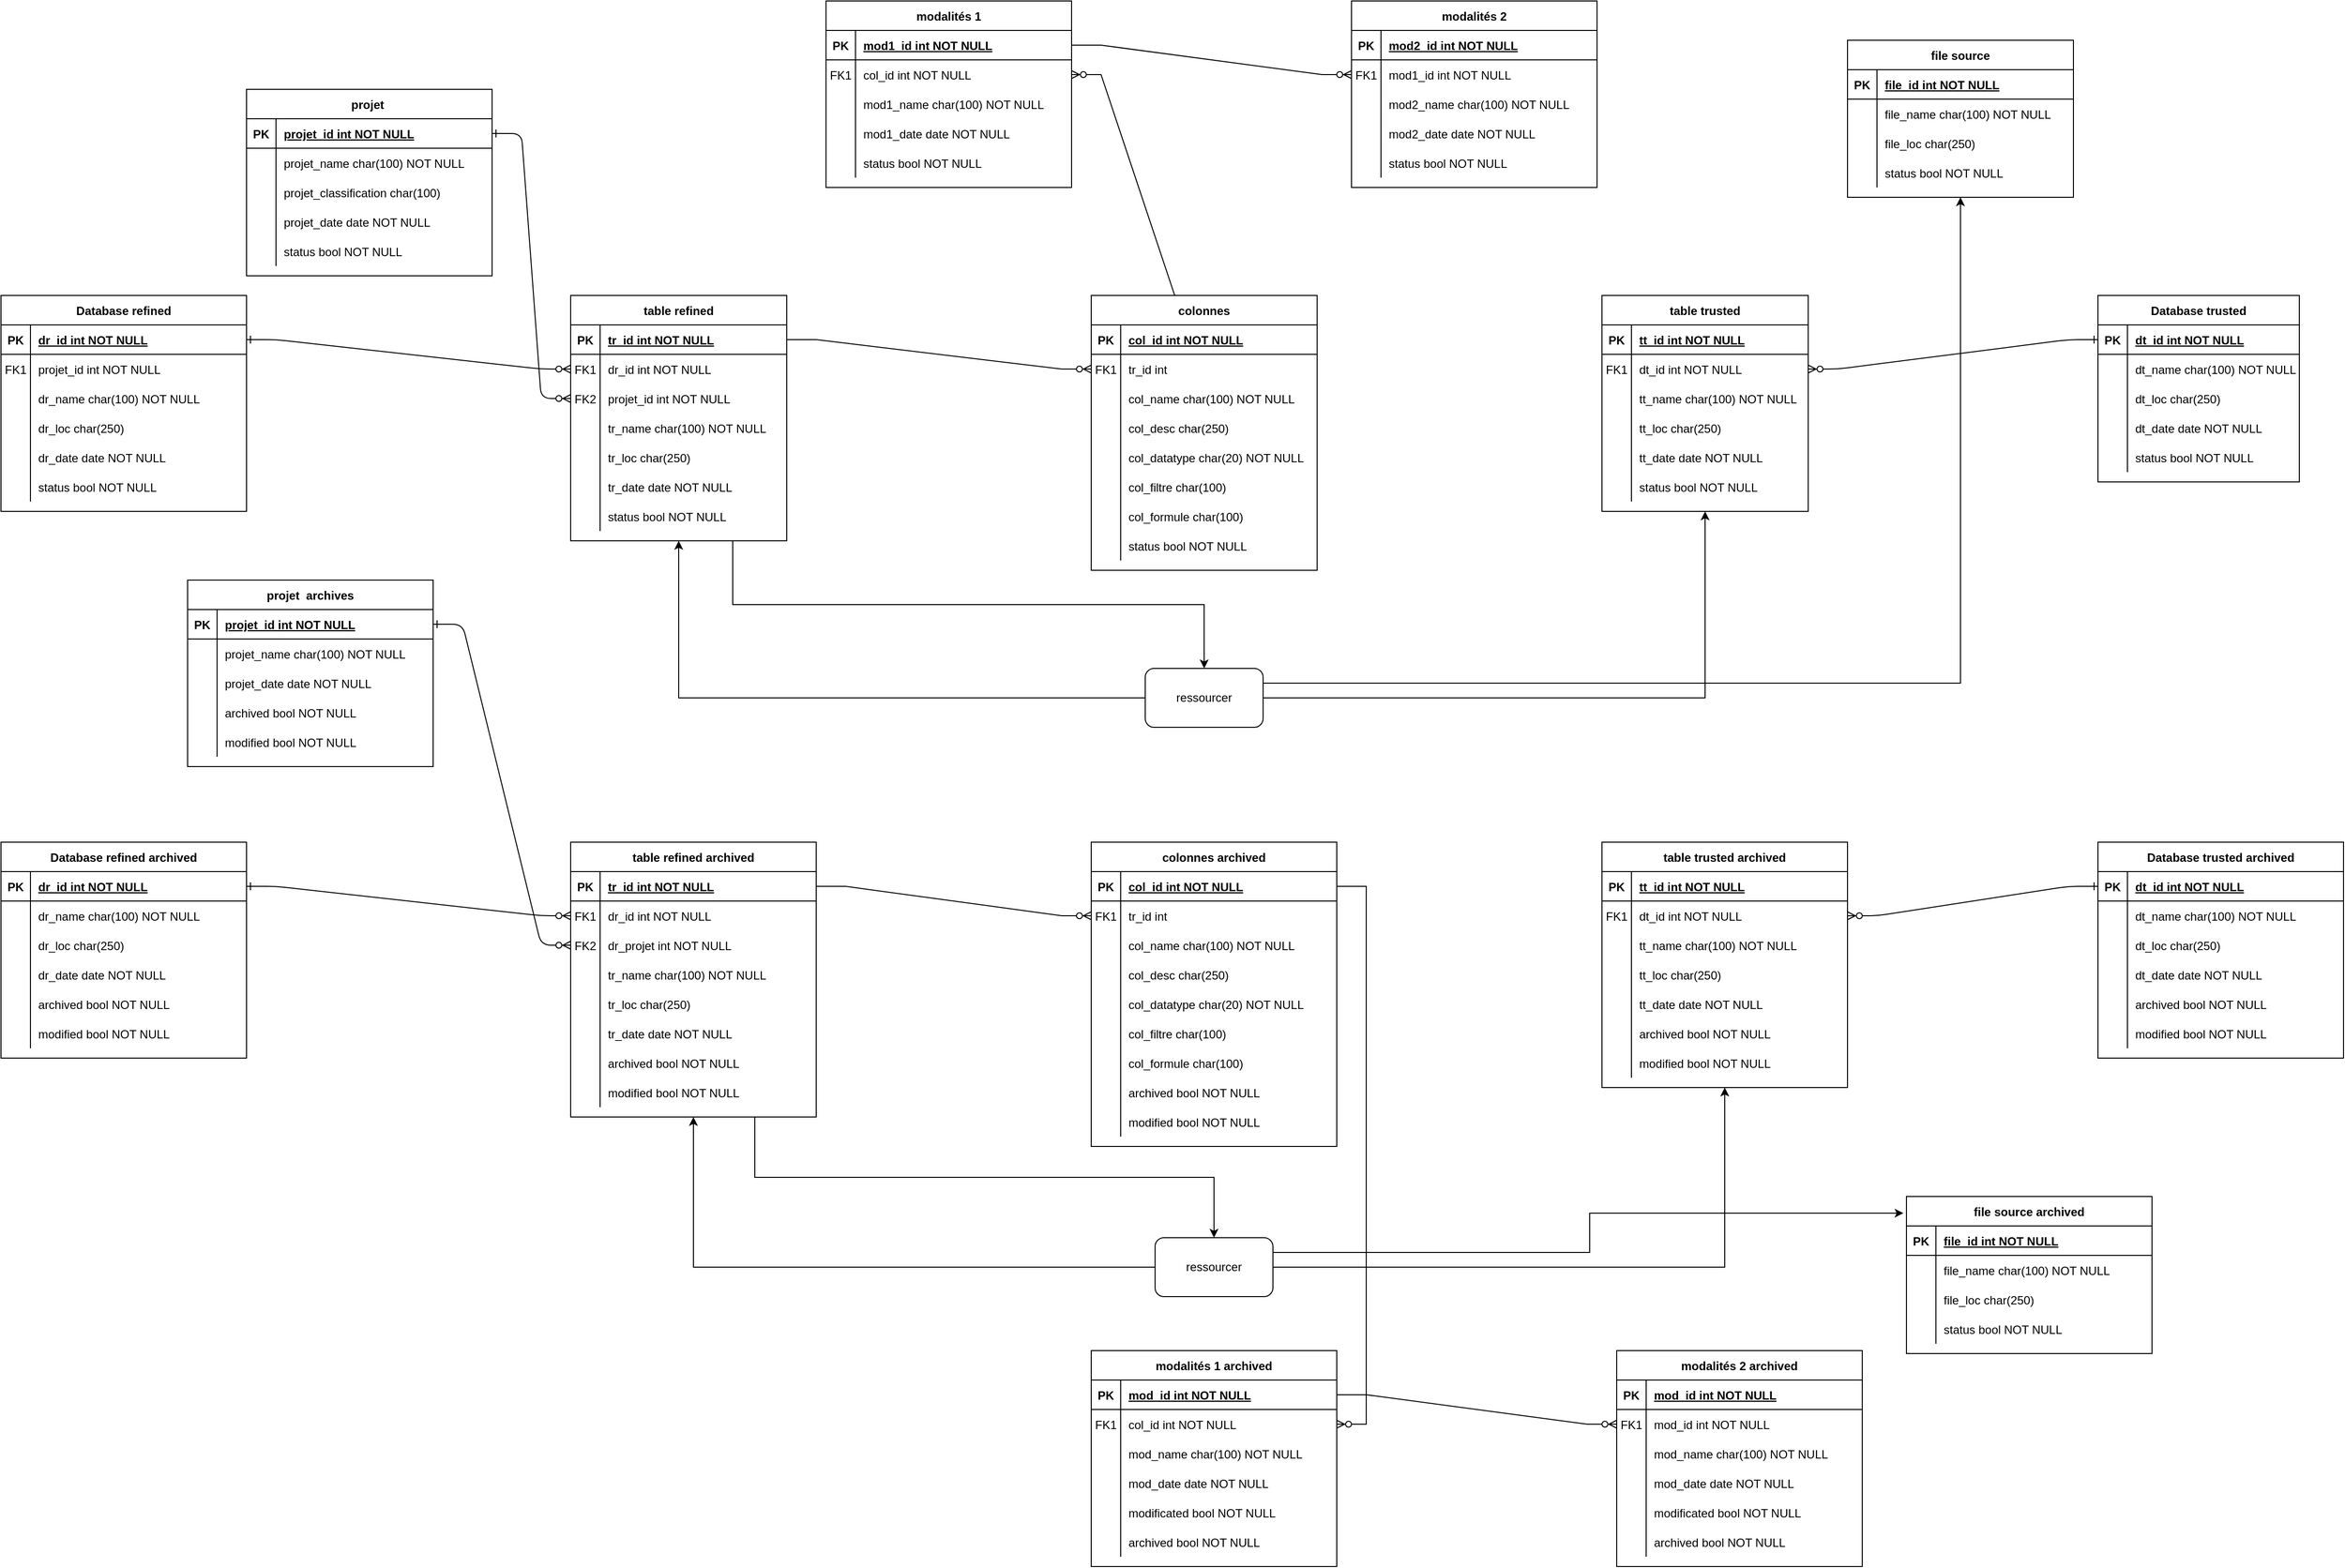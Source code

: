 <mxfile version="20.8.3" type="github">
  <diagram id="R2lEEEUBdFMjLlhIrx00" name="Page-1">
    <mxGraphModel dx="1114" dy="1695" grid="1" gridSize="10" guides="1" tooltips="1" connect="1" arrows="1" fold="1" page="1" pageScale="1" pageWidth="850" pageHeight="1100" math="0" shadow="0" extFonts="Permanent Marker^https://fonts.googleapis.com/css?family=Permanent+Marker">
      <root>
        <mxCell id="0" />
        <mxCell id="1" parent="0" />
        <mxCell id="C-vyLk0tnHw3VtMMgP7b-12" value="" style="edgeStyle=entityRelationEdgeStyle;endArrow=ERzeroToMany;startArrow=ERone;endFill=1;startFill=0;" parent="1" source="C-vyLk0tnHw3VtMMgP7b-3" target="C-vyLk0tnHw3VtMMgP7b-17" edge="1">
          <mxGeometry width="100" height="100" relative="1" as="geometry">
            <mxPoint x="400" y="180" as="sourcePoint" />
            <mxPoint x="460" y="205" as="targetPoint" />
          </mxGeometry>
        </mxCell>
        <mxCell id="C-vyLk0tnHw3VtMMgP7b-2" value="Database refined" style="shape=table;startSize=30;container=1;collapsible=1;childLayout=tableLayout;fixedRows=1;rowLines=0;fontStyle=1;align=center;resizeLast=1;" parent="1" vertex="1">
          <mxGeometry x="590" y="110" width="250" height="220" as="geometry" />
        </mxCell>
        <mxCell id="C-vyLk0tnHw3VtMMgP7b-3" value="" style="shape=partialRectangle;collapsible=0;dropTarget=0;pointerEvents=0;fillColor=none;points=[[0,0.5],[1,0.5]];portConstraint=eastwest;top=0;left=0;right=0;bottom=1;" parent="C-vyLk0tnHw3VtMMgP7b-2" vertex="1">
          <mxGeometry y="30" width="250" height="30" as="geometry" />
        </mxCell>
        <mxCell id="C-vyLk0tnHw3VtMMgP7b-4" value="PK" style="shape=partialRectangle;overflow=hidden;connectable=0;fillColor=none;top=0;left=0;bottom=0;right=0;fontStyle=1;" parent="C-vyLk0tnHw3VtMMgP7b-3" vertex="1">
          <mxGeometry width="30" height="30" as="geometry">
            <mxRectangle width="30" height="30" as="alternateBounds" />
          </mxGeometry>
        </mxCell>
        <mxCell id="C-vyLk0tnHw3VtMMgP7b-5" value="dr_id int NOT NULL " style="shape=partialRectangle;overflow=hidden;connectable=0;fillColor=none;top=0;left=0;bottom=0;right=0;align=left;spacingLeft=6;fontStyle=5;" parent="C-vyLk0tnHw3VtMMgP7b-3" vertex="1">
          <mxGeometry x="30" width="220" height="30" as="geometry">
            <mxRectangle width="220" height="30" as="alternateBounds" />
          </mxGeometry>
        </mxCell>
        <mxCell id="C-vyLk0tnHw3VtMMgP7b-6" value="" style="shape=partialRectangle;collapsible=0;dropTarget=0;pointerEvents=0;fillColor=none;points=[[0,0.5],[1,0.5]];portConstraint=eastwest;top=0;left=0;right=0;bottom=0;" parent="C-vyLk0tnHw3VtMMgP7b-2" vertex="1">
          <mxGeometry y="60" width="250" height="30" as="geometry" />
        </mxCell>
        <mxCell id="C-vyLk0tnHw3VtMMgP7b-7" value="FK1" style="shape=partialRectangle;overflow=hidden;connectable=0;fillColor=none;top=0;left=0;bottom=0;right=0;" parent="C-vyLk0tnHw3VtMMgP7b-6" vertex="1">
          <mxGeometry width="30" height="30" as="geometry">
            <mxRectangle width="30" height="30" as="alternateBounds" />
          </mxGeometry>
        </mxCell>
        <mxCell id="C-vyLk0tnHw3VtMMgP7b-8" value="projet_id int NOT NULL" style="shape=partialRectangle;overflow=hidden;connectable=0;fillColor=none;top=0;left=0;bottom=0;right=0;align=left;spacingLeft=6;" parent="C-vyLk0tnHw3VtMMgP7b-6" vertex="1">
          <mxGeometry x="30" width="220" height="30" as="geometry">
            <mxRectangle width="220" height="30" as="alternateBounds" />
          </mxGeometry>
        </mxCell>
        <mxCell id="C-vyLk0tnHw3VtMMgP7b-9" value="" style="shape=partialRectangle;collapsible=0;dropTarget=0;pointerEvents=0;fillColor=none;points=[[0,0.5],[1,0.5]];portConstraint=eastwest;top=0;left=0;right=0;bottom=0;" parent="C-vyLk0tnHw3VtMMgP7b-2" vertex="1">
          <mxGeometry y="90" width="250" height="30" as="geometry" />
        </mxCell>
        <mxCell id="C-vyLk0tnHw3VtMMgP7b-10" value="" style="shape=partialRectangle;overflow=hidden;connectable=0;fillColor=none;top=0;left=0;bottom=0;right=0;" parent="C-vyLk0tnHw3VtMMgP7b-9" vertex="1">
          <mxGeometry width="30" height="30" as="geometry">
            <mxRectangle width="30" height="30" as="alternateBounds" />
          </mxGeometry>
        </mxCell>
        <mxCell id="C-vyLk0tnHw3VtMMgP7b-11" value="dr_name char(100) NOT NULL" style="shape=partialRectangle;overflow=hidden;connectable=0;fillColor=none;top=0;left=0;bottom=0;right=0;align=left;spacingLeft=6;" parent="C-vyLk0tnHw3VtMMgP7b-9" vertex="1">
          <mxGeometry x="30" width="220" height="30" as="geometry">
            <mxRectangle width="220" height="30" as="alternateBounds" />
          </mxGeometry>
        </mxCell>
        <mxCell id="0BiIqf0mnEXWuBrxSFVc-7" value="" style="shape=partialRectangle;collapsible=0;dropTarget=0;pointerEvents=0;fillColor=none;points=[[0,0.5],[1,0.5]];portConstraint=eastwest;top=0;left=0;right=0;bottom=0;" parent="C-vyLk0tnHw3VtMMgP7b-2" vertex="1">
          <mxGeometry y="120" width="250" height="30" as="geometry" />
        </mxCell>
        <mxCell id="0BiIqf0mnEXWuBrxSFVc-8" value="" style="shape=partialRectangle;overflow=hidden;connectable=0;fillColor=none;top=0;left=0;bottom=0;right=0;" parent="0BiIqf0mnEXWuBrxSFVc-7" vertex="1">
          <mxGeometry width="30" height="30" as="geometry">
            <mxRectangle width="30" height="30" as="alternateBounds" />
          </mxGeometry>
        </mxCell>
        <mxCell id="0BiIqf0mnEXWuBrxSFVc-9" value="dr_loc char(250) " style="shape=partialRectangle;overflow=hidden;connectable=0;fillColor=none;top=0;left=0;bottom=0;right=0;align=left;spacingLeft=6;" parent="0BiIqf0mnEXWuBrxSFVc-7" vertex="1">
          <mxGeometry x="30" width="220" height="30" as="geometry">
            <mxRectangle width="220" height="30" as="alternateBounds" />
          </mxGeometry>
        </mxCell>
        <mxCell id="0BiIqf0mnEXWuBrxSFVc-10" value="" style="shape=partialRectangle;collapsible=0;dropTarget=0;pointerEvents=0;fillColor=none;points=[[0,0.5],[1,0.5]];portConstraint=eastwest;top=0;left=0;right=0;bottom=0;" parent="C-vyLk0tnHw3VtMMgP7b-2" vertex="1">
          <mxGeometry y="150" width="250" height="30" as="geometry" />
        </mxCell>
        <mxCell id="0BiIqf0mnEXWuBrxSFVc-11" value="" style="shape=partialRectangle;overflow=hidden;connectable=0;fillColor=none;top=0;left=0;bottom=0;right=0;" parent="0BiIqf0mnEXWuBrxSFVc-10" vertex="1">
          <mxGeometry width="30" height="30" as="geometry">
            <mxRectangle width="30" height="30" as="alternateBounds" />
          </mxGeometry>
        </mxCell>
        <mxCell id="0BiIqf0mnEXWuBrxSFVc-12" value="dr_date date NOT NULL" style="shape=partialRectangle;overflow=hidden;connectable=0;fillColor=none;top=0;left=0;bottom=0;right=0;align=left;spacingLeft=6;" parent="0BiIqf0mnEXWuBrxSFVc-10" vertex="1">
          <mxGeometry x="30" width="220" height="30" as="geometry">
            <mxRectangle width="220" height="30" as="alternateBounds" />
          </mxGeometry>
        </mxCell>
        <mxCell id="0BiIqf0mnEXWuBrxSFVc-13" value="" style="shape=partialRectangle;collapsible=0;dropTarget=0;pointerEvents=0;fillColor=none;points=[[0,0.5],[1,0.5]];portConstraint=eastwest;top=0;left=0;right=0;bottom=0;" parent="C-vyLk0tnHw3VtMMgP7b-2" vertex="1">
          <mxGeometry y="180" width="250" height="30" as="geometry" />
        </mxCell>
        <mxCell id="0BiIqf0mnEXWuBrxSFVc-14" value="" style="shape=partialRectangle;overflow=hidden;connectable=0;fillColor=none;top=0;left=0;bottom=0;right=0;" parent="0BiIqf0mnEXWuBrxSFVc-13" vertex="1">
          <mxGeometry width="30" height="30" as="geometry">
            <mxRectangle width="30" height="30" as="alternateBounds" />
          </mxGeometry>
        </mxCell>
        <mxCell id="0BiIqf0mnEXWuBrxSFVc-15" value="status bool NOT NULL" style="shape=partialRectangle;overflow=hidden;connectable=0;fillColor=none;top=0;left=0;bottom=0;right=0;align=left;spacingLeft=6;" parent="0BiIqf0mnEXWuBrxSFVc-13" vertex="1">
          <mxGeometry x="30" width="220" height="30" as="geometry">
            <mxRectangle width="220" height="30" as="alternateBounds" />
          </mxGeometry>
        </mxCell>
        <mxCell id="SrkTMIQWU7V2SwAJrD-A-2" style="edgeStyle=orthogonalEdgeStyle;rounded=0;orthogonalLoop=1;jettySize=auto;html=1;exitX=0.75;exitY=1;exitDx=0;exitDy=0;entryX=0.5;entryY=0;entryDx=0;entryDy=0;" parent="1" source="C-vyLk0tnHw3VtMMgP7b-13" target="0BiIqf0mnEXWuBrxSFVc-325" edge="1">
          <mxGeometry relative="1" as="geometry" />
        </mxCell>
        <mxCell id="C-vyLk0tnHw3VtMMgP7b-13" value="table refined" style="shape=table;startSize=30;container=1;collapsible=1;childLayout=tableLayout;fixedRows=1;rowLines=0;fontStyle=1;align=center;resizeLast=1;" parent="1" vertex="1">
          <mxGeometry x="1170" y="110" width="220" height="250" as="geometry" />
        </mxCell>
        <mxCell id="C-vyLk0tnHw3VtMMgP7b-14" value="" style="shape=partialRectangle;collapsible=0;dropTarget=0;pointerEvents=0;fillColor=none;points=[[0,0.5],[1,0.5]];portConstraint=eastwest;top=0;left=0;right=0;bottom=1;" parent="C-vyLk0tnHw3VtMMgP7b-13" vertex="1">
          <mxGeometry y="30" width="220" height="30" as="geometry" />
        </mxCell>
        <mxCell id="C-vyLk0tnHw3VtMMgP7b-15" value="PK" style="shape=partialRectangle;overflow=hidden;connectable=0;fillColor=none;top=0;left=0;bottom=0;right=0;fontStyle=1;" parent="C-vyLk0tnHw3VtMMgP7b-14" vertex="1">
          <mxGeometry width="30" height="30" as="geometry">
            <mxRectangle width="30" height="30" as="alternateBounds" />
          </mxGeometry>
        </mxCell>
        <mxCell id="C-vyLk0tnHw3VtMMgP7b-16" value="tr_id int NOT NULL " style="shape=partialRectangle;overflow=hidden;connectable=0;fillColor=none;top=0;left=0;bottom=0;right=0;align=left;spacingLeft=6;fontStyle=5;" parent="C-vyLk0tnHw3VtMMgP7b-14" vertex="1">
          <mxGeometry x="30" width="190" height="30" as="geometry">
            <mxRectangle width="190" height="30" as="alternateBounds" />
          </mxGeometry>
        </mxCell>
        <mxCell id="C-vyLk0tnHw3VtMMgP7b-17" value="" style="shape=partialRectangle;collapsible=0;dropTarget=0;pointerEvents=0;fillColor=none;points=[[0,0.5],[1,0.5]];portConstraint=eastwest;top=0;left=0;right=0;bottom=0;" parent="C-vyLk0tnHw3VtMMgP7b-13" vertex="1">
          <mxGeometry y="60" width="220" height="30" as="geometry" />
        </mxCell>
        <mxCell id="C-vyLk0tnHw3VtMMgP7b-18" value="FK1" style="shape=partialRectangle;overflow=hidden;connectable=0;fillColor=none;top=0;left=0;bottom=0;right=0;" parent="C-vyLk0tnHw3VtMMgP7b-17" vertex="1">
          <mxGeometry width="30" height="30" as="geometry">
            <mxRectangle width="30" height="30" as="alternateBounds" />
          </mxGeometry>
        </mxCell>
        <mxCell id="C-vyLk0tnHw3VtMMgP7b-19" value="dr_id int NOT NULL" style="shape=partialRectangle;overflow=hidden;connectable=0;fillColor=none;top=0;left=0;bottom=0;right=0;align=left;spacingLeft=6;" parent="C-vyLk0tnHw3VtMMgP7b-17" vertex="1">
          <mxGeometry x="30" width="190" height="30" as="geometry">
            <mxRectangle width="190" height="30" as="alternateBounds" />
          </mxGeometry>
        </mxCell>
        <mxCell id="ztQYarKFUUO_k8cKpO_f-2" value="" style="shape=partialRectangle;collapsible=0;dropTarget=0;pointerEvents=0;fillColor=none;points=[[0,0.5],[1,0.5]];portConstraint=eastwest;top=0;left=0;right=0;bottom=0;" parent="C-vyLk0tnHw3VtMMgP7b-13" vertex="1">
          <mxGeometry y="90" width="220" height="30" as="geometry" />
        </mxCell>
        <mxCell id="ztQYarKFUUO_k8cKpO_f-3" value="FK2" style="shape=partialRectangle;overflow=hidden;connectable=0;fillColor=none;top=0;left=0;bottom=0;right=0;" parent="ztQYarKFUUO_k8cKpO_f-2" vertex="1">
          <mxGeometry width="30" height="30" as="geometry">
            <mxRectangle width="30" height="30" as="alternateBounds" />
          </mxGeometry>
        </mxCell>
        <mxCell id="ztQYarKFUUO_k8cKpO_f-4" value="projet_id int NOT NULL" style="shape=partialRectangle;overflow=hidden;connectable=0;fillColor=none;top=0;left=0;bottom=0;right=0;align=left;spacingLeft=6;" parent="ztQYarKFUUO_k8cKpO_f-2" vertex="1">
          <mxGeometry x="30" width="190" height="30" as="geometry">
            <mxRectangle width="190" height="30" as="alternateBounds" />
          </mxGeometry>
        </mxCell>
        <mxCell id="C-vyLk0tnHw3VtMMgP7b-20" value="" style="shape=partialRectangle;collapsible=0;dropTarget=0;pointerEvents=0;fillColor=none;points=[[0,0.5],[1,0.5]];portConstraint=eastwest;top=0;left=0;right=0;bottom=0;" parent="C-vyLk0tnHw3VtMMgP7b-13" vertex="1">
          <mxGeometry y="120" width="220" height="30" as="geometry" />
        </mxCell>
        <mxCell id="C-vyLk0tnHw3VtMMgP7b-21" value="" style="shape=partialRectangle;overflow=hidden;connectable=0;fillColor=none;top=0;left=0;bottom=0;right=0;" parent="C-vyLk0tnHw3VtMMgP7b-20" vertex="1">
          <mxGeometry width="30" height="30" as="geometry">
            <mxRectangle width="30" height="30" as="alternateBounds" />
          </mxGeometry>
        </mxCell>
        <mxCell id="C-vyLk0tnHw3VtMMgP7b-22" value="tr_name char(100) NOT NULL" style="shape=partialRectangle;overflow=hidden;connectable=0;fillColor=none;top=0;left=0;bottom=0;right=0;align=left;spacingLeft=6;" parent="C-vyLk0tnHw3VtMMgP7b-20" vertex="1">
          <mxGeometry x="30" width="190" height="30" as="geometry">
            <mxRectangle width="190" height="30" as="alternateBounds" />
          </mxGeometry>
        </mxCell>
        <mxCell id="0BiIqf0mnEXWuBrxSFVc-16" value="" style="shape=partialRectangle;collapsible=0;dropTarget=0;pointerEvents=0;fillColor=none;points=[[0,0.5],[1,0.5]];portConstraint=eastwest;top=0;left=0;right=0;bottom=0;" parent="C-vyLk0tnHw3VtMMgP7b-13" vertex="1">
          <mxGeometry y="150" width="220" height="30" as="geometry" />
        </mxCell>
        <mxCell id="0BiIqf0mnEXWuBrxSFVc-17" value="" style="shape=partialRectangle;overflow=hidden;connectable=0;fillColor=none;top=0;left=0;bottom=0;right=0;" parent="0BiIqf0mnEXWuBrxSFVc-16" vertex="1">
          <mxGeometry width="30" height="30" as="geometry">
            <mxRectangle width="30" height="30" as="alternateBounds" />
          </mxGeometry>
        </mxCell>
        <mxCell id="0BiIqf0mnEXWuBrxSFVc-18" value="tr_loc char(250)  " style="shape=partialRectangle;overflow=hidden;connectable=0;fillColor=none;top=0;left=0;bottom=0;right=0;align=left;spacingLeft=6;" parent="0BiIqf0mnEXWuBrxSFVc-16" vertex="1">
          <mxGeometry x="30" width="190" height="30" as="geometry">
            <mxRectangle width="190" height="30" as="alternateBounds" />
          </mxGeometry>
        </mxCell>
        <mxCell id="0BiIqf0mnEXWuBrxSFVc-32" value="" style="shape=partialRectangle;collapsible=0;dropTarget=0;pointerEvents=0;fillColor=none;points=[[0,0.5],[1,0.5]];portConstraint=eastwest;top=0;left=0;right=0;bottom=0;" parent="C-vyLk0tnHw3VtMMgP7b-13" vertex="1">
          <mxGeometry y="180" width="220" height="30" as="geometry" />
        </mxCell>
        <mxCell id="0BiIqf0mnEXWuBrxSFVc-33" value="" style="shape=partialRectangle;overflow=hidden;connectable=0;fillColor=none;top=0;left=0;bottom=0;right=0;" parent="0BiIqf0mnEXWuBrxSFVc-32" vertex="1">
          <mxGeometry width="30" height="30" as="geometry">
            <mxRectangle width="30" height="30" as="alternateBounds" />
          </mxGeometry>
        </mxCell>
        <mxCell id="0BiIqf0mnEXWuBrxSFVc-34" value="tr_date date NOT NULL" style="shape=partialRectangle;overflow=hidden;connectable=0;fillColor=none;top=0;left=0;bottom=0;right=0;align=left;spacingLeft=6;" parent="0BiIqf0mnEXWuBrxSFVc-32" vertex="1">
          <mxGeometry x="30" width="190" height="30" as="geometry">
            <mxRectangle width="190" height="30" as="alternateBounds" />
          </mxGeometry>
        </mxCell>
        <mxCell id="0BiIqf0mnEXWuBrxSFVc-35" value="" style="shape=partialRectangle;collapsible=0;dropTarget=0;pointerEvents=0;fillColor=none;points=[[0,0.5],[1,0.5]];portConstraint=eastwest;top=0;left=0;right=0;bottom=0;" parent="C-vyLk0tnHw3VtMMgP7b-13" vertex="1">
          <mxGeometry y="210" width="220" height="30" as="geometry" />
        </mxCell>
        <mxCell id="0BiIqf0mnEXWuBrxSFVc-36" value="" style="shape=partialRectangle;overflow=hidden;connectable=0;fillColor=none;top=0;left=0;bottom=0;right=0;" parent="0BiIqf0mnEXWuBrxSFVc-35" vertex="1">
          <mxGeometry width="30" height="30" as="geometry">
            <mxRectangle width="30" height="30" as="alternateBounds" />
          </mxGeometry>
        </mxCell>
        <mxCell id="0BiIqf0mnEXWuBrxSFVc-37" value="status bool NOT NULL" style="shape=partialRectangle;overflow=hidden;connectable=0;fillColor=none;top=0;left=0;bottom=0;right=0;align=left;spacingLeft=6;" parent="0BiIqf0mnEXWuBrxSFVc-35" vertex="1">
          <mxGeometry x="30" width="190" height="30" as="geometry">
            <mxRectangle width="190" height="30" as="alternateBounds" />
          </mxGeometry>
        </mxCell>
        <mxCell id="C-vyLk0tnHw3VtMMgP7b-23" value="projet " style="shape=table;startSize=30;container=1;collapsible=1;childLayout=tableLayout;fixedRows=1;rowLines=0;fontStyle=1;align=center;resizeLast=1;" parent="1" vertex="1">
          <mxGeometry x="840" y="-100" width="250" height="190" as="geometry" />
        </mxCell>
        <mxCell id="C-vyLk0tnHw3VtMMgP7b-24" value="" style="shape=partialRectangle;collapsible=0;dropTarget=0;pointerEvents=0;fillColor=none;points=[[0,0.5],[1,0.5]];portConstraint=eastwest;top=0;left=0;right=0;bottom=1;" parent="C-vyLk0tnHw3VtMMgP7b-23" vertex="1">
          <mxGeometry y="30" width="250" height="30" as="geometry" />
        </mxCell>
        <mxCell id="C-vyLk0tnHw3VtMMgP7b-25" value="PK" style="shape=partialRectangle;overflow=hidden;connectable=0;fillColor=none;top=0;left=0;bottom=0;right=0;fontStyle=1;" parent="C-vyLk0tnHw3VtMMgP7b-24" vertex="1">
          <mxGeometry width="30" height="30" as="geometry">
            <mxRectangle width="30" height="30" as="alternateBounds" />
          </mxGeometry>
        </mxCell>
        <mxCell id="C-vyLk0tnHw3VtMMgP7b-26" value="projet_id int NOT NULL " style="shape=partialRectangle;overflow=hidden;connectable=0;fillColor=none;top=0;left=0;bottom=0;right=0;align=left;spacingLeft=6;fontStyle=5;" parent="C-vyLk0tnHw3VtMMgP7b-24" vertex="1">
          <mxGeometry x="30" width="220" height="30" as="geometry">
            <mxRectangle width="220" height="30" as="alternateBounds" />
          </mxGeometry>
        </mxCell>
        <mxCell id="C-vyLk0tnHw3VtMMgP7b-27" value="" style="shape=partialRectangle;collapsible=0;dropTarget=0;pointerEvents=0;fillColor=none;points=[[0,0.5],[1,0.5]];portConstraint=eastwest;top=0;left=0;right=0;bottom=0;" parent="C-vyLk0tnHw3VtMMgP7b-23" vertex="1">
          <mxGeometry y="60" width="250" height="30" as="geometry" />
        </mxCell>
        <mxCell id="C-vyLk0tnHw3VtMMgP7b-28" value="" style="shape=partialRectangle;overflow=hidden;connectable=0;fillColor=none;top=0;left=0;bottom=0;right=0;" parent="C-vyLk0tnHw3VtMMgP7b-27" vertex="1">
          <mxGeometry width="30" height="30" as="geometry">
            <mxRectangle width="30" height="30" as="alternateBounds" />
          </mxGeometry>
        </mxCell>
        <mxCell id="C-vyLk0tnHw3VtMMgP7b-29" value="projet_name char(100) NOT NULL" style="shape=partialRectangle;overflow=hidden;connectable=0;fillColor=none;top=0;left=0;bottom=0;right=0;align=left;spacingLeft=6;" parent="C-vyLk0tnHw3VtMMgP7b-27" vertex="1">
          <mxGeometry x="30" width="220" height="30" as="geometry">
            <mxRectangle width="220" height="30" as="alternateBounds" />
          </mxGeometry>
        </mxCell>
        <mxCell id="0BiIqf0mnEXWuBrxSFVc-1" value="" style="shape=partialRectangle;collapsible=0;dropTarget=0;pointerEvents=0;fillColor=none;points=[[0,0.5],[1,0.5]];portConstraint=eastwest;top=0;left=0;right=0;bottom=0;" parent="C-vyLk0tnHw3VtMMgP7b-23" vertex="1">
          <mxGeometry y="90" width="250" height="30" as="geometry" />
        </mxCell>
        <mxCell id="0BiIqf0mnEXWuBrxSFVc-2" value="" style="shape=partialRectangle;overflow=hidden;connectable=0;fillColor=none;top=0;left=0;bottom=0;right=0;" parent="0BiIqf0mnEXWuBrxSFVc-1" vertex="1">
          <mxGeometry width="30" height="30" as="geometry">
            <mxRectangle width="30" height="30" as="alternateBounds" />
          </mxGeometry>
        </mxCell>
        <mxCell id="0BiIqf0mnEXWuBrxSFVc-3" value="projet_classification char(100)" style="shape=partialRectangle;overflow=hidden;connectable=0;fillColor=none;top=0;left=0;bottom=0;right=0;align=left;spacingLeft=6;" parent="0BiIqf0mnEXWuBrxSFVc-1" vertex="1">
          <mxGeometry x="30" width="220" height="30" as="geometry">
            <mxRectangle width="220" height="30" as="alternateBounds" />
          </mxGeometry>
        </mxCell>
        <mxCell id="t3EiY1sy-BYy48d1zFLm-1" value="" style="shape=partialRectangle;collapsible=0;dropTarget=0;pointerEvents=0;fillColor=none;points=[[0,0.5],[1,0.5]];portConstraint=eastwest;top=0;left=0;right=0;bottom=0;" vertex="1" parent="C-vyLk0tnHw3VtMMgP7b-23">
          <mxGeometry y="120" width="250" height="30" as="geometry" />
        </mxCell>
        <mxCell id="t3EiY1sy-BYy48d1zFLm-2" value="" style="shape=partialRectangle;overflow=hidden;connectable=0;fillColor=none;top=0;left=0;bottom=0;right=0;" vertex="1" parent="t3EiY1sy-BYy48d1zFLm-1">
          <mxGeometry width="30" height="30" as="geometry">
            <mxRectangle width="30" height="30" as="alternateBounds" />
          </mxGeometry>
        </mxCell>
        <mxCell id="t3EiY1sy-BYy48d1zFLm-3" value="projet_date date NOT NULL" style="shape=partialRectangle;overflow=hidden;connectable=0;fillColor=none;top=0;left=0;bottom=0;right=0;align=left;spacingLeft=6;" vertex="1" parent="t3EiY1sy-BYy48d1zFLm-1">
          <mxGeometry x="30" width="220" height="30" as="geometry">
            <mxRectangle width="220" height="30" as="alternateBounds" />
          </mxGeometry>
        </mxCell>
        <mxCell id="0BiIqf0mnEXWuBrxSFVc-4" value="" style="shape=partialRectangle;collapsible=0;dropTarget=0;pointerEvents=0;fillColor=none;points=[[0,0.5],[1,0.5]];portConstraint=eastwest;top=0;left=0;right=0;bottom=0;" parent="C-vyLk0tnHw3VtMMgP7b-23" vertex="1">
          <mxGeometry y="150" width="250" height="30" as="geometry" />
        </mxCell>
        <mxCell id="0BiIqf0mnEXWuBrxSFVc-5" value="" style="shape=partialRectangle;overflow=hidden;connectable=0;fillColor=none;top=0;left=0;bottom=0;right=0;" parent="0BiIqf0mnEXWuBrxSFVc-4" vertex="1">
          <mxGeometry width="30" height="30" as="geometry">
            <mxRectangle width="30" height="30" as="alternateBounds" />
          </mxGeometry>
        </mxCell>
        <mxCell id="0BiIqf0mnEXWuBrxSFVc-6" value="status bool NOT NULL" style="shape=partialRectangle;overflow=hidden;connectable=0;fillColor=none;top=0;left=0;bottom=0;right=0;align=left;spacingLeft=6;" parent="0BiIqf0mnEXWuBrxSFVc-4" vertex="1">
          <mxGeometry x="30" width="220" height="30" as="geometry">
            <mxRectangle width="220" height="30" as="alternateBounds" />
          </mxGeometry>
        </mxCell>
        <mxCell id="0BiIqf0mnEXWuBrxSFVc-38" value="colonnes" style="shape=table;startSize=30;container=1;collapsible=1;childLayout=tableLayout;fixedRows=1;rowLines=0;fontStyle=1;align=center;resizeLast=1;" parent="1" vertex="1">
          <mxGeometry x="1700" y="110" width="230" height="280" as="geometry" />
        </mxCell>
        <mxCell id="0BiIqf0mnEXWuBrxSFVc-39" value="" style="shape=partialRectangle;collapsible=0;dropTarget=0;pointerEvents=0;fillColor=none;points=[[0,0.5],[1,0.5]];portConstraint=eastwest;top=0;left=0;right=0;bottom=1;" parent="0BiIqf0mnEXWuBrxSFVc-38" vertex="1">
          <mxGeometry y="30" width="230" height="30" as="geometry" />
        </mxCell>
        <mxCell id="0BiIqf0mnEXWuBrxSFVc-40" value="PK" style="shape=partialRectangle;overflow=hidden;connectable=0;fillColor=none;top=0;left=0;bottom=0;right=0;fontStyle=1;" parent="0BiIqf0mnEXWuBrxSFVc-39" vertex="1">
          <mxGeometry width="30" height="30" as="geometry">
            <mxRectangle width="30" height="30" as="alternateBounds" />
          </mxGeometry>
        </mxCell>
        <mxCell id="0BiIqf0mnEXWuBrxSFVc-41" value="col_id int NOT NULL " style="shape=partialRectangle;overflow=hidden;connectable=0;fillColor=none;top=0;left=0;bottom=0;right=0;align=left;spacingLeft=6;fontStyle=5;" parent="0BiIqf0mnEXWuBrxSFVc-39" vertex="1">
          <mxGeometry x="30" width="200" height="30" as="geometry">
            <mxRectangle width="200" height="30" as="alternateBounds" />
          </mxGeometry>
        </mxCell>
        <mxCell id="0BiIqf0mnEXWuBrxSFVc-42" value="" style="shape=partialRectangle;collapsible=0;dropTarget=0;pointerEvents=0;fillColor=none;points=[[0,0.5],[1,0.5]];portConstraint=eastwest;top=0;left=0;right=0;bottom=0;" parent="0BiIqf0mnEXWuBrxSFVc-38" vertex="1">
          <mxGeometry y="60" width="230" height="30" as="geometry" />
        </mxCell>
        <mxCell id="0BiIqf0mnEXWuBrxSFVc-43" value="FK1" style="shape=partialRectangle;overflow=hidden;connectable=0;fillColor=none;top=0;left=0;bottom=0;right=0;" parent="0BiIqf0mnEXWuBrxSFVc-42" vertex="1">
          <mxGeometry width="30" height="30" as="geometry">
            <mxRectangle width="30" height="30" as="alternateBounds" />
          </mxGeometry>
        </mxCell>
        <mxCell id="0BiIqf0mnEXWuBrxSFVc-44" value="tr_id int " style="shape=partialRectangle;overflow=hidden;connectable=0;fillColor=none;top=0;left=0;bottom=0;right=0;align=left;spacingLeft=6;" parent="0BiIqf0mnEXWuBrxSFVc-42" vertex="1">
          <mxGeometry x="30" width="200" height="30" as="geometry">
            <mxRectangle width="200" height="30" as="alternateBounds" />
          </mxGeometry>
        </mxCell>
        <mxCell id="0BiIqf0mnEXWuBrxSFVc-45" value="" style="shape=partialRectangle;collapsible=0;dropTarget=0;pointerEvents=0;fillColor=none;points=[[0,0.5],[1,0.5]];portConstraint=eastwest;top=0;left=0;right=0;bottom=0;" parent="0BiIqf0mnEXWuBrxSFVc-38" vertex="1">
          <mxGeometry y="90" width="230" height="30" as="geometry" />
        </mxCell>
        <mxCell id="0BiIqf0mnEXWuBrxSFVc-46" value="" style="shape=partialRectangle;overflow=hidden;connectable=0;fillColor=none;top=0;left=0;bottom=0;right=0;" parent="0BiIqf0mnEXWuBrxSFVc-45" vertex="1">
          <mxGeometry width="30" height="30" as="geometry">
            <mxRectangle width="30" height="30" as="alternateBounds" />
          </mxGeometry>
        </mxCell>
        <mxCell id="0BiIqf0mnEXWuBrxSFVc-47" value="col_name char(100) NOT NULL" style="shape=partialRectangle;overflow=hidden;connectable=0;fillColor=none;top=0;left=0;bottom=0;right=0;align=left;spacingLeft=6;" parent="0BiIqf0mnEXWuBrxSFVc-45" vertex="1">
          <mxGeometry x="30" width="200" height="30" as="geometry">
            <mxRectangle width="200" height="30" as="alternateBounds" />
          </mxGeometry>
        </mxCell>
        <mxCell id="0BiIqf0mnEXWuBrxSFVc-48" value="" style="shape=partialRectangle;collapsible=0;dropTarget=0;pointerEvents=0;fillColor=none;points=[[0,0.5],[1,0.5]];portConstraint=eastwest;top=0;left=0;right=0;bottom=0;" parent="0BiIqf0mnEXWuBrxSFVc-38" vertex="1">
          <mxGeometry y="120" width="230" height="30" as="geometry" />
        </mxCell>
        <mxCell id="0BiIqf0mnEXWuBrxSFVc-49" value="" style="shape=partialRectangle;overflow=hidden;connectable=0;fillColor=none;top=0;left=0;bottom=0;right=0;" parent="0BiIqf0mnEXWuBrxSFVc-48" vertex="1">
          <mxGeometry width="30" height="30" as="geometry">
            <mxRectangle width="30" height="30" as="alternateBounds" />
          </mxGeometry>
        </mxCell>
        <mxCell id="0BiIqf0mnEXWuBrxSFVc-50" value="col_desc char(250)  " style="shape=partialRectangle;overflow=hidden;connectable=0;fillColor=none;top=0;left=0;bottom=0;right=0;align=left;spacingLeft=6;" parent="0BiIqf0mnEXWuBrxSFVc-48" vertex="1">
          <mxGeometry x="30" width="200" height="30" as="geometry">
            <mxRectangle width="200" height="30" as="alternateBounds" />
          </mxGeometry>
        </mxCell>
        <mxCell id="0BiIqf0mnEXWuBrxSFVc-51" value="" style="shape=partialRectangle;collapsible=0;dropTarget=0;pointerEvents=0;fillColor=none;points=[[0,0.5],[1,0.5]];portConstraint=eastwest;top=0;left=0;right=0;bottom=0;" parent="0BiIqf0mnEXWuBrxSFVc-38" vertex="1">
          <mxGeometry y="150" width="230" height="30" as="geometry" />
        </mxCell>
        <mxCell id="0BiIqf0mnEXWuBrxSFVc-52" value="" style="shape=partialRectangle;overflow=hidden;connectable=0;fillColor=none;top=0;left=0;bottom=0;right=0;" parent="0BiIqf0mnEXWuBrxSFVc-51" vertex="1">
          <mxGeometry width="30" height="30" as="geometry">
            <mxRectangle width="30" height="30" as="alternateBounds" />
          </mxGeometry>
        </mxCell>
        <mxCell id="0BiIqf0mnEXWuBrxSFVc-53" value="col_datatype char(20) NOT NULL" style="shape=partialRectangle;overflow=hidden;connectable=0;fillColor=none;top=0;left=0;bottom=0;right=0;align=left;spacingLeft=6;" parent="0BiIqf0mnEXWuBrxSFVc-51" vertex="1">
          <mxGeometry x="30" width="200" height="30" as="geometry">
            <mxRectangle width="200" height="30" as="alternateBounds" />
          </mxGeometry>
        </mxCell>
        <mxCell id="0BiIqf0mnEXWuBrxSFVc-60" value="" style="shape=partialRectangle;collapsible=0;dropTarget=0;pointerEvents=0;fillColor=none;points=[[0,0.5],[1,0.5]];portConstraint=eastwest;top=0;left=0;right=0;bottom=0;" parent="0BiIqf0mnEXWuBrxSFVc-38" vertex="1">
          <mxGeometry y="180" width="230" height="30" as="geometry" />
        </mxCell>
        <mxCell id="0BiIqf0mnEXWuBrxSFVc-61" value="" style="shape=partialRectangle;overflow=hidden;connectable=0;fillColor=none;top=0;left=0;bottom=0;right=0;" parent="0BiIqf0mnEXWuBrxSFVc-60" vertex="1">
          <mxGeometry width="30" height="30" as="geometry">
            <mxRectangle width="30" height="30" as="alternateBounds" />
          </mxGeometry>
        </mxCell>
        <mxCell id="0BiIqf0mnEXWuBrxSFVc-62" value="col_filtre char(100) " style="shape=partialRectangle;overflow=hidden;connectable=0;fillColor=none;top=0;left=0;bottom=0;right=0;align=left;spacingLeft=6;" parent="0BiIqf0mnEXWuBrxSFVc-60" vertex="1">
          <mxGeometry x="30" width="200" height="30" as="geometry">
            <mxRectangle width="200" height="30" as="alternateBounds" />
          </mxGeometry>
        </mxCell>
        <mxCell id="0BiIqf0mnEXWuBrxSFVc-63" value="" style="shape=partialRectangle;collapsible=0;dropTarget=0;pointerEvents=0;fillColor=none;points=[[0,0.5],[1,0.5]];portConstraint=eastwest;top=0;left=0;right=0;bottom=0;" parent="0BiIqf0mnEXWuBrxSFVc-38" vertex="1">
          <mxGeometry y="210" width="230" height="30" as="geometry" />
        </mxCell>
        <mxCell id="0BiIqf0mnEXWuBrxSFVc-64" value="" style="shape=partialRectangle;overflow=hidden;connectable=0;fillColor=none;top=0;left=0;bottom=0;right=0;" parent="0BiIqf0mnEXWuBrxSFVc-63" vertex="1">
          <mxGeometry width="30" height="30" as="geometry">
            <mxRectangle width="30" height="30" as="alternateBounds" />
          </mxGeometry>
        </mxCell>
        <mxCell id="0BiIqf0mnEXWuBrxSFVc-65" value="col_formule char(100)" style="shape=partialRectangle;overflow=hidden;connectable=0;fillColor=none;top=0;left=0;bottom=0;right=0;align=left;spacingLeft=6;" parent="0BiIqf0mnEXWuBrxSFVc-63" vertex="1">
          <mxGeometry x="30" width="200" height="30" as="geometry">
            <mxRectangle width="200" height="30" as="alternateBounds" />
          </mxGeometry>
        </mxCell>
        <mxCell id="0BiIqf0mnEXWuBrxSFVc-54" value="" style="shape=partialRectangle;collapsible=0;dropTarget=0;pointerEvents=0;fillColor=none;points=[[0,0.5],[1,0.5]];portConstraint=eastwest;top=0;left=0;right=0;bottom=0;" parent="0BiIqf0mnEXWuBrxSFVc-38" vertex="1">
          <mxGeometry y="240" width="230" height="30" as="geometry" />
        </mxCell>
        <mxCell id="0BiIqf0mnEXWuBrxSFVc-55" value="" style="shape=partialRectangle;overflow=hidden;connectable=0;fillColor=none;top=0;left=0;bottom=0;right=0;" parent="0BiIqf0mnEXWuBrxSFVc-54" vertex="1">
          <mxGeometry width="30" height="30" as="geometry">
            <mxRectangle width="30" height="30" as="alternateBounds" />
          </mxGeometry>
        </mxCell>
        <mxCell id="0BiIqf0mnEXWuBrxSFVc-56" value="status bool NOT NULL" style="shape=partialRectangle;overflow=hidden;connectable=0;fillColor=none;top=0;left=0;bottom=0;right=0;align=left;spacingLeft=6;" parent="0BiIqf0mnEXWuBrxSFVc-54" vertex="1">
          <mxGeometry x="30" width="200" height="30" as="geometry">
            <mxRectangle width="200" height="30" as="alternateBounds" />
          </mxGeometry>
        </mxCell>
        <mxCell id="0BiIqf0mnEXWuBrxSFVc-66" value="" style="edgeStyle=entityRelationEdgeStyle;endArrow=ERzeroToMany;startArrow=ERone;endFill=1;startFill=0;" parent="1" source="0BiIqf0mnEXWuBrxSFVc-68" target="0BiIqf0mnEXWuBrxSFVc-90" edge="1">
          <mxGeometry width="100" height="100" relative="1" as="geometry">
            <mxPoint x="2020" y="180" as="sourcePoint" />
            <mxPoint x="2080" y="205" as="targetPoint" />
          </mxGeometry>
        </mxCell>
        <mxCell id="0BiIqf0mnEXWuBrxSFVc-67" value="Database trusted" style="shape=table;startSize=30;container=1;collapsible=1;childLayout=tableLayout;fixedRows=1;rowLines=0;fontStyle=1;align=center;resizeLast=1;" parent="1" vertex="1">
          <mxGeometry x="2725" y="110" width="205" height="190" as="geometry" />
        </mxCell>
        <mxCell id="0BiIqf0mnEXWuBrxSFVc-68" value="" style="shape=partialRectangle;collapsible=0;dropTarget=0;pointerEvents=0;fillColor=none;points=[[0,0.5],[1,0.5]];portConstraint=eastwest;top=0;left=0;right=0;bottom=1;" parent="0BiIqf0mnEXWuBrxSFVc-67" vertex="1">
          <mxGeometry y="30" width="205" height="30" as="geometry" />
        </mxCell>
        <mxCell id="0BiIqf0mnEXWuBrxSFVc-69" value="PK" style="shape=partialRectangle;overflow=hidden;connectable=0;fillColor=none;top=0;left=0;bottom=0;right=0;fontStyle=1;" parent="0BiIqf0mnEXWuBrxSFVc-68" vertex="1">
          <mxGeometry width="30" height="30" as="geometry">
            <mxRectangle width="30" height="30" as="alternateBounds" />
          </mxGeometry>
        </mxCell>
        <mxCell id="0BiIqf0mnEXWuBrxSFVc-70" value="dt_id int NOT NULL " style="shape=partialRectangle;overflow=hidden;connectable=0;fillColor=none;top=0;left=0;bottom=0;right=0;align=left;spacingLeft=6;fontStyle=5;" parent="0BiIqf0mnEXWuBrxSFVc-68" vertex="1">
          <mxGeometry x="30" width="175" height="30" as="geometry">
            <mxRectangle width="175" height="30" as="alternateBounds" />
          </mxGeometry>
        </mxCell>
        <mxCell id="0BiIqf0mnEXWuBrxSFVc-74" value="" style="shape=partialRectangle;collapsible=0;dropTarget=0;pointerEvents=0;fillColor=none;points=[[0,0.5],[1,0.5]];portConstraint=eastwest;top=0;left=0;right=0;bottom=0;" parent="0BiIqf0mnEXWuBrxSFVc-67" vertex="1">
          <mxGeometry y="60" width="205" height="30" as="geometry" />
        </mxCell>
        <mxCell id="0BiIqf0mnEXWuBrxSFVc-75" value="" style="shape=partialRectangle;overflow=hidden;connectable=0;fillColor=none;top=0;left=0;bottom=0;right=0;" parent="0BiIqf0mnEXWuBrxSFVc-74" vertex="1">
          <mxGeometry width="30" height="30" as="geometry">
            <mxRectangle width="30" height="30" as="alternateBounds" />
          </mxGeometry>
        </mxCell>
        <mxCell id="0BiIqf0mnEXWuBrxSFVc-76" value="dt_name char(100) NOT NULL" style="shape=partialRectangle;overflow=hidden;connectable=0;fillColor=none;top=0;left=0;bottom=0;right=0;align=left;spacingLeft=6;" parent="0BiIqf0mnEXWuBrxSFVc-74" vertex="1">
          <mxGeometry x="30" width="175" height="30" as="geometry">
            <mxRectangle width="175" height="30" as="alternateBounds" />
          </mxGeometry>
        </mxCell>
        <mxCell id="0BiIqf0mnEXWuBrxSFVc-77" value="" style="shape=partialRectangle;collapsible=0;dropTarget=0;pointerEvents=0;fillColor=none;points=[[0,0.5],[1,0.5]];portConstraint=eastwest;top=0;left=0;right=0;bottom=0;" parent="0BiIqf0mnEXWuBrxSFVc-67" vertex="1">
          <mxGeometry y="90" width="205" height="30" as="geometry" />
        </mxCell>
        <mxCell id="0BiIqf0mnEXWuBrxSFVc-78" value="" style="shape=partialRectangle;overflow=hidden;connectable=0;fillColor=none;top=0;left=0;bottom=0;right=0;" parent="0BiIqf0mnEXWuBrxSFVc-77" vertex="1">
          <mxGeometry width="30" height="30" as="geometry">
            <mxRectangle width="30" height="30" as="alternateBounds" />
          </mxGeometry>
        </mxCell>
        <mxCell id="0BiIqf0mnEXWuBrxSFVc-79" value="dt_loc char(250) " style="shape=partialRectangle;overflow=hidden;connectable=0;fillColor=none;top=0;left=0;bottom=0;right=0;align=left;spacingLeft=6;" parent="0BiIqf0mnEXWuBrxSFVc-77" vertex="1">
          <mxGeometry x="30" width="175" height="30" as="geometry">
            <mxRectangle width="175" height="30" as="alternateBounds" />
          </mxGeometry>
        </mxCell>
        <mxCell id="0BiIqf0mnEXWuBrxSFVc-80" value="" style="shape=partialRectangle;collapsible=0;dropTarget=0;pointerEvents=0;fillColor=none;points=[[0,0.5],[1,0.5]];portConstraint=eastwest;top=0;left=0;right=0;bottom=0;" parent="0BiIqf0mnEXWuBrxSFVc-67" vertex="1">
          <mxGeometry y="120" width="205" height="30" as="geometry" />
        </mxCell>
        <mxCell id="0BiIqf0mnEXWuBrxSFVc-81" value="" style="shape=partialRectangle;overflow=hidden;connectable=0;fillColor=none;top=0;left=0;bottom=0;right=0;" parent="0BiIqf0mnEXWuBrxSFVc-80" vertex="1">
          <mxGeometry width="30" height="30" as="geometry">
            <mxRectangle width="30" height="30" as="alternateBounds" />
          </mxGeometry>
        </mxCell>
        <mxCell id="0BiIqf0mnEXWuBrxSFVc-82" value="dt_date date NOT NULL" style="shape=partialRectangle;overflow=hidden;connectable=0;fillColor=none;top=0;left=0;bottom=0;right=0;align=left;spacingLeft=6;" parent="0BiIqf0mnEXWuBrxSFVc-80" vertex="1">
          <mxGeometry x="30" width="175" height="30" as="geometry">
            <mxRectangle width="175" height="30" as="alternateBounds" />
          </mxGeometry>
        </mxCell>
        <mxCell id="0BiIqf0mnEXWuBrxSFVc-83" value="" style="shape=partialRectangle;collapsible=0;dropTarget=0;pointerEvents=0;fillColor=none;points=[[0,0.5],[1,0.5]];portConstraint=eastwest;top=0;left=0;right=0;bottom=0;" parent="0BiIqf0mnEXWuBrxSFVc-67" vertex="1">
          <mxGeometry y="150" width="205" height="30" as="geometry" />
        </mxCell>
        <mxCell id="0BiIqf0mnEXWuBrxSFVc-84" value="" style="shape=partialRectangle;overflow=hidden;connectable=0;fillColor=none;top=0;left=0;bottom=0;right=0;" parent="0BiIqf0mnEXWuBrxSFVc-83" vertex="1">
          <mxGeometry width="30" height="30" as="geometry">
            <mxRectangle width="30" height="30" as="alternateBounds" />
          </mxGeometry>
        </mxCell>
        <mxCell id="0BiIqf0mnEXWuBrxSFVc-85" value="status bool NOT NULL" style="shape=partialRectangle;overflow=hidden;connectable=0;fillColor=none;top=0;left=0;bottom=0;right=0;align=left;spacingLeft=6;" parent="0BiIqf0mnEXWuBrxSFVc-83" vertex="1">
          <mxGeometry x="30" width="175" height="30" as="geometry">
            <mxRectangle width="175" height="30" as="alternateBounds" />
          </mxGeometry>
        </mxCell>
        <mxCell id="0BiIqf0mnEXWuBrxSFVc-86" value="table trusted" style="shape=table;startSize=30;container=1;collapsible=1;childLayout=tableLayout;fixedRows=1;rowLines=0;fontStyle=1;align=center;resizeLast=1;" parent="1" vertex="1">
          <mxGeometry x="2220" y="110" width="210" height="220" as="geometry" />
        </mxCell>
        <mxCell id="0BiIqf0mnEXWuBrxSFVc-87" value="" style="shape=partialRectangle;collapsible=0;dropTarget=0;pointerEvents=0;fillColor=none;points=[[0,0.5],[1,0.5]];portConstraint=eastwest;top=0;left=0;right=0;bottom=1;" parent="0BiIqf0mnEXWuBrxSFVc-86" vertex="1">
          <mxGeometry y="30" width="210" height="30" as="geometry" />
        </mxCell>
        <mxCell id="0BiIqf0mnEXWuBrxSFVc-88" value="PK" style="shape=partialRectangle;overflow=hidden;connectable=0;fillColor=none;top=0;left=0;bottom=0;right=0;fontStyle=1;" parent="0BiIqf0mnEXWuBrxSFVc-87" vertex="1">
          <mxGeometry width="30" height="30" as="geometry">
            <mxRectangle width="30" height="30" as="alternateBounds" />
          </mxGeometry>
        </mxCell>
        <mxCell id="0BiIqf0mnEXWuBrxSFVc-89" value="tt_id int NOT NULL " style="shape=partialRectangle;overflow=hidden;connectable=0;fillColor=none;top=0;left=0;bottom=0;right=0;align=left;spacingLeft=6;fontStyle=5;" parent="0BiIqf0mnEXWuBrxSFVc-87" vertex="1">
          <mxGeometry x="30" width="180" height="30" as="geometry">
            <mxRectangle width="180" height="30" as="alternateBounds" />
          </mxGeometry>
        </mxCell>
        <mxCell id="0BiIqf0mnEXWuBrxSFVc-90" value="" style="shape=partialRectangle;collapsible=0;dropTarget=0;pointerEvents=0;fillColor=none;points=[[0,0.5],[1,0.5]];portConstraint=eastwest;top=0;left=0;right=0;bottom=0;" parent="0BiIqf0mnEXWuBrxSFVc-86" vertex="1">
          <mxGeometry y="60" width="210" height="30" as="geometry" />
        </mxCell>
        <mxCell id="0BiIqf0mnEXWuBrxSFVc-91" value="FK1" style="shape=partialRectangle;overflow=hidden;connectable=0;fillColor=none;top=0;left=0;bottom=0;right=0;" parent="0BiIqf0mnEXWuBrxSFVc-90" vertex="1">
          <mxGeometry width="30" height="30" as="geometry">
            <mxRectangle width="30" height="30" as="alternateBounds" />
          </mxGeometry>
        </mxCell>
        <mxCell id="0BiIqf0mnEXWuBrxSFVc-92" value="dt_id int NOT NULL" style="shape=partialRectangle;overflow=hidden;connectable=0;fillColor=none;top=0;left=0;bottom=0;right=0;align=left;spacingLeft=6;" parent="0BiIqf0mnEXWuBrxSFVc-90" vertex="1">
          <mxGeometry x="30" width="180" height="30" as="geometry">
            <mxRectangle width="180" height="30" as="alternateBounds" />
          </mxGeometry>
        </mxCell>
        <mxCell id="0BiIqf0mnEXWuBrxSFVc-93" value="" style="shape=partialRectangle;collapsible=0;dropTarget=0;pointerEvents=0;fillColor=none;points=[[0,0.5],[1,0.5]];portConstraint=eastwest;top=0;left=0;right=0;bottom=0;" parent="0BiIqf0mnEXWuBrxSFVc-86" vertex="1">
          <mxGeometry y="90" width="210" height="30" as="geometry" />
        </mxCell>
        <mxCell id="0BiIqf0mnEXWuBrxSFVc-94" value="" style="shape=partialRectangle;overflow=hidden;connectable=0;fillColor=none;top=0;left=0;bottom=0;right=0;" parent="0BiIqf0mnEXWuBrxSFVc-93" vertex="1">
          <mxGeometry width="30" height="30" as="geometry">
            <mxRectangle width="30" height="30" as="alternateBounds" />
          </mxGeometry>
        </mxCell>
        <mxCell id="0BiIqf0mnEXWuBrxSFVc-95" value="tt_name char(100) NOT NULL" style="shape=partialRectangle;overflow=hidden;connectable=0;fillColor=none;top=0;left=0;bottom=0;right=0;align=left;spacingLeft=6;" parent="0BiIqf0mnEXWuBrxSFVc-93" vertex="1">
          <mxGeometry x="30" width="180" height="30" as="geometry">
            <mxRectangle width="180" height="30" as="alternateBounds" />
          </mxGeometry>
        </mxCell>
        <mxCell id="0BiIqf0mnEXWuBrxSFVc-96" value="" style="shape=partialRectangle;collapsible=0;dropTarget=0;pointerEvents=0;fillColor=none;points=[[0,0.5],[1,0.5]];portConstraint=eastwest;top=0;left=0;right=0;bottom=0;" parent="0BiIqf0mnEXWuBrxSFVc-86" vertex="1">
          <mxGeometry y="120" width="210" height="30" as="geometry" />
        </mxCell>
        <mxCell id="0BiIqf0mnEXWuBrxSFVc-97" value="" style="shape=partialRectangle;overflow=hidden;connectable=0;fillColor=none;top=0;left=0;bottom=0;right=0;" parent="0BiIqf0mnEXWuBrxSFVc-96" vertex="1">
          <mxGeometry width="30" height="30" as="geometry">
            <mxRectangle width="30" height="30" as="alternateBounds" />
          </mxGeometry>
        </mxCell>
        <mxCell id="0BiIqf0mnEXWuBrxSFVc-98" value="tt_loc char(250)  " style="shape=partialRectangle;overflow=hidden;connectable=0;fillColor=none;top=0;left=0;bottom=0;right=0;align=left;spacingLeft=6;" parent="0BiIqf0mnEXWuBrxSFVc-96" vertex="1">
          <mxGeometry x="30" width="180" height="30" as="geometry">
            <mxRectangle width="180" height="30" as="alternateBounds" />
          </mxGeometry>
        </mxCell>
        <mxCell id="0BiIqf0mnEXWuBrxSFVc-99" value="" style="shape=partialRectangle;collapsible=0;dropTarget=0;pointerEvents=0;fillColor=none;points=[[0,0.5],[1,0.5]];portConstraint=eastwest;top=0;left=0;right=0;bottom=0;" parent="0BiIqf0mnEXWuBrxSFVc-86" vertex="1">
          <mxGeometry y="150" width="210" height="30" as="geometry" />
        </mxCell>
        <mxCell id="0BiIqf0mnEXWuBrxSFVc-100" value="" style="shape=partialRectangle;overflow=hidden;connectable=0;fillColor=none;top=0;left=0;bottom=0;right=0;" parent="0BiIqf0mnEXWuBrxSFVc-99" vertex="1">
          <mxGeometry width="30" height="30" as="geometry">
            <mxRectangle width="30" height="30" as="alternateBounds" />
          </mxGeometry>
        </mxCell>
        <mxCell id="0BiIqf0mnEXWuBrxSFVc-101" value="tt_date date NOT NULL" style="shape=partialRectangle;overflow=hidden;connectable=0;fillColor=none;top=0;left=0;bottom=0;right=0;align=left;spacingLeft=6;" parent="0BiIqf0mnEXWuBrxSFVc-99" vertex="1">
          <mxGeometry x="30" width="180" height="30" as="geometry">
            <mxRectangle width="180" height="30" as="alternateBounds" />
          </mxGeometry>
        </mxCell>
        <mxCell id="0BiIqf0mnEXWuBrxSFVc-102" value="" style="shape=partialRectangle;collapsible=0;dropTarget=0;pointerEvents=0;fillColor=none;points=[[0,0.5],[1,0.5]];portConstraint=eastwest;top=0;left=0;right=0;bottom=0;" parent="0BiIqf0mnEXWuBrxSFVc-86" vertex="1">
          <mxGeometry y="180" width="210" height="30" as="geometry" />
        </mxCell>
        <mxCell id="0BiIqf0mnEXWuBrxSFVc-103" value="" style="shape=partialRectangle;overflow=hidden;connectable=0;fillColor=none;top=0;left=0;bottom=0;right=0;" parent="0BiIqf0mnEXWuBrxSFVc-102" vertex="1">
          <mxGeometry width="30" height="30" as="geometry">
            <mxRectangle width="30" height="30" as="alternateBounds" />
          </mxGeometry>
        </mxCell>
        <mxCell id="0BiIqf0mnEXWuBrxSFVc-104" value="status bool NOT NULL" style="shape=partialRectangle;overflow=hidden;connectable=0;fillColor=none;top=0;left=0;bottom=0;right=0;align=left;spacingLeft=6;" parent="0BiIqf0mnEXWuBrxSFVc-102" vertex="1">
          <mxGeometry x="30" width="180" height="30" as="geometry">
            <mxRectangle width="180" height="30" as="alternateBounds" />
          </mxGeometry>
        </mxCell>
        <mxCell id="0BiIqf0mnEXWuBrxSFVc-123" value="modalités 1" style="shape=table;startSize=30;container=1;collapsible=1;childLayout=tableLayout;fixedRows=1;rowLines=0;fontStyle=1;align=center;resizeLast=1;" parent="1" vertex="1">
          <mxGeometry x="1430" y="-190" width="250" height="190" as="geometry" />
        </mxCell>
        <mxCell id="0BiIqf0mnEXWuBrxSFVc-124" value="" style="shape=partialRectangle;collapsible=0;dropTarget=0;pointerEvents=0;fillColor=none;points=[[0,0.5],[1,0.5]];portConstraint=eastwest;top=0;left=0;right=0;bottom=1;" parent="0BiIqf0mnEXWuBrxSFVc-123" vertex="1">
          <mxGeometry y="30" width="250" height="30" as="geometry" />
        </mxCell>
        <mxCell id="0BiIqf0mnEXWuBrxSFVc-125" value="PK" style="shape=partialRectangle;overflow=hidden;connectable=0;fillColor=none;top=0;left=0;bottom=0;right=0;fontStyle=1;" parent="0BiIqf0mnEXWuBrxSFVc-124" vertex="1">
          <mxGeometry width="30" height="30" as="geometry">
            <mxRectangle width="30" height="30" as="alternateBounds" />
          </mxGeometry>
        </mxCell>
        <mxCell id="0BiIqf0mnEXWuBrxSFVc-126" value="mod1_id int NOT NULL " style="shape=partialRectangle;overflow=hidden;connectable=0;fillColor=none;top=0;left=0;bottom=0;right=0;align=left;spacingLeft=6;fontStyle=5;" parent="0BiIqf0mnEXWuBrxSFVc-124" vertex="1">
          <mxGeometry x="30" width="220" height="30" as="geometry">
            <mxRectangle width="220" height="30" as="alternateBounds" />
          </mxGeometry>
        </mxCell>
        <mxCell id="0BiIqf0mnEXWuBrxSFVc-127" value="" style="shape=partialRectangle;collapsible=0;dropTarget=0;pointerEvents=0;fillColor=none;points=[[0,0.5],[1,0.5]];portConstraint=eastwest;top=0;left=0;right=0;bottom=0;" parent="0BiIqf0mnEXWuBrxSFVc-123" vertex="1">
          <mxGeometry y="60" width="250" height="30" as="geometry" />
        </mxCell>
        <mxCell id="0BiIqf0mnEXWuBrxSFVc-128" value="FK1" style="shape=partialRectangle;overflow=hidden;connectable=0;fillColor=none;top=0;left=0;bottom=0;right=0;" parent="0BiIqf0mnEXWuBrxSFVc-127" vertex="1">
          <mxGeometry width="30" height="30" as="geometry">
            <mxRectangle width="30" height="30" as="alternateBounds" />
          </mxGeometry>
        </mxCell>
        <mxCell id="0BiIqf0mnEXWuBrxSFVc-129" value="col_id int NOT NULL" style="shape=partialRectangle;overflow=hidden;connectable=0;fillColor=none;top=0;left=0;bottom=0;right=0;align=left;spacingLeft=6;" parent="0BiIqf0mnEXWuBrxSFVc-127" vertex="1">
          <mxGeometry x="30" width="220" height="30" as="geometry">
            <mxRectangle width="220" height="30" as="alternateBounds" />
          </mxGeometry>
        </mxCell>
        <mxCell id="0BiIqf0mnEXWuBrxSFVc-130" value="" style="shape=partialRectangle;collapsible=0;dropTarget=0;pointerEvents=0;fillColor=none;points=[[0,0.5],[1,0.5]];portConstraint=eastwest;top=0;left=0;right=0;bottom=0;" parent="0BiIqf0mnEXWuBrxSFVc-123" vertex="1">
          <mxGeometry y="90" width="250" height="30" as="geometry" />
        </mxCell>
        <mxCell id="0BiIqf0mnEXWuBrxSFVc-131" value="" style="shape=partialRectangle;overflow=hidden;connectable=0;fillColor=none;top=0;left=0;bottom=0;right=0;" parent="0BiIqf0mnEXWuBrxSFVc-130" vertex="1">
          <mxGeometry width="30" height="30" as="geometry">
            <mxRectangle width="30" height="30" as="alternateBounds" />
          </mxGeometry>
        </mxCell>
        <mxCell id="0BiIqf0mnEXWuBrxSFVc-132" value="mod1_name char(100) NOT NULL" style="shape=partialRectangle;overflow=hidden;connectable=0;fillColor=none;top=0;left=0;bottom=0;right=0;align=left;spacingLeft=6;" parent="0BiIqf0mnEXWuBrxSFVc-130" vertex="1">
          <mxGeometry x="30" width="220" height="30" as="geometry">
            <mxRectangle width="220" height="30" as="alternateBounds" />
          </mxGeometry>
        </mxCell>
        <mxCell id="0BiIqf0mnEXWuBrxSFVc-136" value="" style="shape=partialRectangle;collapsible=0;dropTarget=0;pointerEvents=0;fillColor=none;points=[[0,0.5],[1,0.5]];portConstraint=eastwest;top=0;left=0;right=0;bottom=0;" parent="0BiIqf0mnEXWuBrxSFVc-123" vertex="1">
          <mxGeometry y="120" width="250" height="30" as="geometry" />
        </mxCell>
        <mxCell id="0BiIqf0mnEXWuBrxSFVc-137" value="" style="shape=partialRectangle;overflow=hidden;connectable=0;fillColor=none;top=0;left=0;bottom=0;right=0;" parent="0BiIqf0mnEXWuBrxSFVc-136" vertex="1">
          <mxGeometry width="30" height="30" as="geometry">
            <mxRectangle width="30" height="30" as="alternateBounds" />
          </mxGeometry>
        </mxCell>
        <mxCell id="0BiIqf0mnEXWuBrxSFVc-138" value="mod1_date date NOT NULL" style="shape=partialRectangle;overflow=hidden;connectable=0;fillColor=none;top=0;left=0;bottom=0;right=0;align=left;spacingLeft=6;" parent="0BiIqf0mnEXWuBrxSFVc-136" vertex="1">
          <mxGeometry x="30" width="220" height="30" as="geometry">
            <mxRectangle width="220" height="30" as="alternateBounds" />
          </mxGeometry>
        </mxCell>
        <mxCell id="0BiIqf0mnEXWuBrxSFVc-139" value="" style="shape=partialRectangle;collapsible=0;dropTarget=0;pointerEvents=0;fillColor=none;points=[[0,0.5],[1,0.5]];portConstraint=eastwest;top=0;left=0;right=0;bottom=0;" parent="0BiIqf0mnEXWuBrxSFVc-123" vertex="1">
          <mxGeometry y="150" width="250" height="30" as="geometry" />
        </mxCell>
        <mxCell id="0BiIqf0mnEXWuBrxSFVc-140" value="" style="shape=partialRectangle;overflow=hidden;connectable=0;fillColor=none;top=0;left=0;bottom=0;right=0;" parent="0BiIqf0mnEXWuBrxSFVc-139" vertex="1">
          <mxGeometry width="30" height="30" as="geometry">
            <mxRectangle width="30" height="30" as="alternateBounds" />
          </mxGeometry>
        </mxCell>
        <mxCell id="0BiIqf0mnEXWuBrxSFVc-141" value="status bool NOT NULL" style="shape=partialRectangle;overflow=hidden;connectable=0;fillColor=none;top=0;left=0;bottom=0;right=0;align=left;spacingLeft=6;" parent="0BiIqf0mnEXWuBrxSFVc-139" vertex="1">
          <mxGeometry x="30" width="220" height="30" as="geometry">
            <mxRectangle width="220" height="30" as="alternateBounds" />
          </mxGeometry>
        </mxCell>
        <mxCell id="0BiIqf0mnEXWuBrxSFVc-142" value="modalités 2" style="shape=table;startSize=30;container=1;collapsible=1;childLayout=tableLayout;fixedRows=1;rowLines=0;fontStyle=1;align=center;resizeLast=1;" parent="1" vertex="1">
          <mxGeometry x="1965" y="-190" width="250" height="190" as="geometry" />
        </mxCell>
        <mxCell id="0BiIqf0mnEXWuBrxSFVc-143" value="" style="shape=partialRectangle;collapsible=0;dropTarget=0;pointerEvents=0;fillColor=none;points=[[0,0.5],[1,0.5]];portConstraint=eastwest;top=0;left=0;right=0;bottom=1;" parent="0BiIqf0mnEXWuBrxSFVc-142" vertex="1">
          <mxGeometry y="30" width="250" height="30" as="geometry" />
        </mxCell>
        <mxCell id="0BiIqf0mnEXWuBrxSFVc-144" value="PK" style="shape=partialRectangle;overflow=hidden;connectable=0;fillColor=none;top=0;left=0;bottom=0;right=0;fontStyle=1;" parent="0BiIqf0mnEXWuBrxSFVc-143" vertex="1">
          <mxGeometry width="30" height="30" as="geometry">
            <mxRectangle width="30" height="30" as="alternateBounds" />
          </mxGeometry>
        </mxCell>
        <mxCell id="0BiIqf0mnEXWuBrxSFVc-145" value="mod2_id int NOT NULL " style="shape=partialRectangle;overflow=hidden;connectable=0;fillColor=none;top=0;left=0;bottom=0;right=0;align=left;spacingLeft=6;fontStyle=5;" parent="0BiIqf0mnEXWuBrxSFVc-143" vertex="1">
          <mxGeometry x="30" width="220" height="30" as="geometry">
            <mxRectangle width="220" height="30" as="alternateBounds" />
          </mxGeometry>
        </mxCell>
        <mxCell id="0BiIqf0mnEXWuBrxSFVc-146" value="" style="shape=partialRectangle;collapsible=0;dropTarget=0;pointerEvents=0;fillColor=none;points=[[0,0.5],[1,0.5]];portConstraint=eastwest;top=0;left=0;right=0;bottom=0;" parent="0BiIqf0mnEXWuBrxSFVc-142" vertex="1">
          <mxGeometry y="60" width="250" height="30" as="geometry" />
        </mxCell>
        <mxCell id="0BiIqf0mnEXWuBrxSFVc-147" value="FK1" style="shape=partialRectangle;overflow=hidden;connectable=0;fillColor=none;top=0;left=0;bottom=0;right=0;" parent="0BiIqf0mnEXWuBrxSFVc-146" vertex="1">
          <mxGeometry width="30" height="30" as="geometry">
            <mxRectangle width="30" height="30" as="alternateBounds" />
          </mxGeometry>
        </mxCell>
        <mxCell id="0BiIqf0mnEXWuBrxSFVc-148" value="mod1_id int NOT NULL" style="shape=partialRectangle;overflow=hidden;connectable=0;fillColor=none;top=0;left=0;bottom=0;right=0;align=left;spacingLeft=6;" parent="0BiIqf0mnEXWuBrxSFVc-146" vertex="1">
          <mxGeometry x="30" width="220" height="30" as="geometry">
            <mxRectangle width="220" height="30" as="alternateBounds" />
          </mxGeometry>
        </mxCell>
        <mxCell id="0BiIqf0mnEXWuBrxSFVc-149" value="" style="shape=partialRectangle;collapsible=0;dropTarget=0;pointerEvents=0;fillColor=none;points=[[0,0.5],[1,0.5]];portConstraint=eastwest;top=0;left=0;right=0;bottom=0;" parent="0BiIqf0mnEXWuBrxSFVc-142" vertex="1">
          <mxGeometry y="90" width="250" height="30" as="geometry" />
        </mxCell>
        <mxCell id="0BiIqf0mnEXWuBrxSFVc-150" value="" style="shape=partialRectangle;overflow=hidden;connectable=0;fillColor=none;top=0;left=0;bottom=0;right=0;" parent="0BiIqf0mnEXWuBrxSFVc-149" vertex="1">
          <mxGeometry width="30" height="30" as="geometry">
            <mxRectangle width="30" height="30" as="alternateBounds" />
          </mxGeometry>
        </mxCell>
        <mxCell id="0BiIqf0mnEXWuBrxSFVc-151" value="mod2_name char(100) NOT NULL" style="shape=partialRectangle;overflow=hidden;connectable=0;fillColor=none;top=0;left=0;bottom=0;right=0;align=left;spacingLeft=6;" parent="0BiIqf0mnEXWuBrxSFVc-149" vertex="1">
          <mxGeometry x="30" width="220" height="30" as="geometry">
            <mxRectangle width="220" height="30" as="alternateBounds" />
          </mxGeometry>
        </mxCell>
        <mxCell id="0BiIqf0mnEXWuBrxSFVc-152" value="" style="shape=partialRectangle;collapsible=0;dropTarget=0;pointerEvents=0;fillColor=none;points=[[0,0.5],[1,0.5]];portConstraint=eastwest;top=0;left=0;right=0;bottom=0;" parent="0BiIqf0mnEXWuBrxSFVc-142" vertex="1">
          <mxGeometry y="120" width="250" height="30" as="geometry" />
        </mxCell>
        <mxCell id="0BiIqf0mnEXWuBrxSFVc-153" value="" style="shape=partialRectangle;overflow=hidden;connectable=0;fillColor=none;top=0;left=0;bottom=0;right=0;" parent="0BiIqf0mnEXWuBrxSFVc-152" vertex="1">
          <mxGeometry width="30" height="30" as="geometry">
            <mxRectangle width="30" height="30" as="alternateBounds" />
          </mxGeometry>
        </mxCell>
        <mxCell id="0BiIqf0mnEXWuBrxSFVc-154" value="mod2_date date NOT NULL" style="shape=partialRectangle;overflow=hidden;connectable=0;fillColor=none;top=0;left=0;bottom=0;right=0;align=left;spacingLeft=6;" parent="0BiIqf0mnEXWuBrxSFVc-152" vertex="1">
          <mxGeometry x="30" width="220" height="30" as="geometry">
            <mxRectangle width="220" height="30" as="alternateBounds" />
          </mxGeometry>
        </mxCell>
        <mxCell id="0BiIqf0mnEXWuBrxSFVc-155" value="" style="shape=partialRectangle;collapsible=0;dropTarget=0;pointerEvents=0;fillColor=none;points=[[0,0.5],[1,0.5]];portConstraint=eastwest;top=0;left=0;right=0;bottom=0;" parent="0BiIqf0mnEXWuBrxSFVc-142" vertex="1">
          <mxGeometry y="150" width="250" height="30" as="geometry" />
        </mxCell>
        <mxCell id="0BiIqf0mnEXWuBrxSFVc-156" value="" style="shape=partialRectangle;overflow=hidden;connectable=0;fillColor=none;top=0;left=0;bottom=0;right=0;" parent="0BiIqf0mnEXWuBrxSFVc-155" vertex="1">
          <mxGeometry width="30" height="30" as="geometry">
            <mxRectangle width="30" height="30" as="alternateBounds" />
          </mxGeometry>
        </mxCell>
        <mxCell id="0BiIqf0mnEXWuBrxSFVc-157" value="status bool NOT NULL" style="shape=partialRectangle;overflow=hidden;connectable=0;fillColor=none;top=0;left=0;bottom=0;right=0;align=left;spacingLeft=6;" parent="0BiIqf0mnEXWuBrxSFVc-155" vertex="1">
          <mxGeometry x="30" width="220" height="30" as="geometry">
            <mxRectangle width="220" height="30" as="alternateBounds" />
          </mxGeometry>
        </mxCell>
        <mxCell id="0BiIqf0mnEXWuBrxSFVc-161" value="" style="edgeStyle=entityRelationEdgeStyle;endArrow=ERzeroToMany;startArrow=ERone;endFill=1;startFill=0;entryX=0;entryY=0.5;entryDx=0;entryDy=0;" parent="1" source="0BiIqf0mnEXWuBrxSFVc-202" target="qgKIk0ISSMHZ-6ztaMOG-2" edge="1">
          <mxGeometry width="100" height="100" relative="1" as="geometry">
            <mxPoint x="340" y="1277" as="sourcePoint" />
            <mxPoint x="440" y="1177" as="targetPoint" />
          </mxGeometry>
        </mxCell>
        <mxCell id="0BiIqf0mnEXWuBrxSFVc-162" value="" style="edgeStyle=entityRelationEdgeStyle;endArrow=ERzeroToMany;startArrow=ERone;endFill=1;startFill=0;" parent="1" source="0BiIqf0mnEXWuBrxSFVc-164" target="0BiIqf0mnEXWuBrxSFVc-186" edge="1">
          <mxGeometry width="100" height="100" relative="1" as="geometry">
            <mxPoint x="400" y="737" as="sourcePoint" />
            <mxPoint x="460" y="762" as="targetPoint" />
          </mxGeometry>
        </mxCell>
        <mxCell id="0BiIqf0mnEXWuBrxSFVc-163" value="Database refined archived" style="shape=table;startSize=30;container=1;collapsible=1;childLayout=tableLayout;fixedRows=1;rowLines=0;fontStyle=1;align=center;resizeLast=1;" parent="1" vertex="1">
          <mxGeometry x="590" y="667" width="250" height="220" as="geometry" />
        </mxCell>
        <mxCell id="0BiIqf0mnEXWuBrxSFVc-164" value="" style="shape=partialRectangle;collapsible=0;dropTarget=0;pointerEvents=0;fillColor=none;points=[[0,0.5],[1,0.5]];portConstraint=eastwest;top=0;left=0;right=0;bottom=1;" parent="0BiIqf0mnEXWuBrxSFVc-163" vertex="1">
          <mxGeometry y="30" width="250" height="30" as="geometry" />
        </mxCell>
        <mxCell id="0BiIqf0mnEXWuBrxSFVc-165" value="PK" style="shape=partialRectangle;overflow=hidden;connectable=0;fillColor=none;top=0;left=0;bottom=0;right=0;fontStyle=1;" parent="0BiIqf0mnEXWuBrxSFVc-164" vertex="1">
          <mxGeometry width="30" height="30" as="geometry">
            <mxRectangle width="30" height="30" as="alternateBounds" />
          </mxGeometry>
        </mxCell>
        <mxCell id="0BiIqf0mnEXWuBrxSFVc-166" value="dr_id int NOT NULL " style="shape=partialRectangle;overflow=hidden;connectable=0;fillColor=none;top=0;left=0;bottom=0;right=0;align=left;spacingLeft=6;fontStyle=5;" parent="0BiIqf0mnEXWuBrxSFVc-164" vertex="1">
          <mxGeometry x="30" width="220" height="30" as="geometry">
            <mxRectangle width="220" height="30" as="alternateBounds" />
          </mxGeometry>
        </mxCell>
        <mxCell id="0BiIqf0mnEXWuBrxSFVc-170" value="" style="shape=partialRectangle;collapsible=0;dropTarget=0;pointerEvents=0;fillColor=none;points=[[0,0.5],[1,0.5]];portConstraint=eastwest;top=0;left=0;right=0;bottom=0;" parent="0BiIqf0mnEXWuBrxSFVc-163" vertex="1">
          <mxGeometry y="60" width="250" height="30" as="geometry" />
        </mxCell>
        <mxCell id="0BiIqf0mnEXWuBrxSFVc-171" value="" style="shape=partialRectangle;overflow=hidden;connectable=0;fillColor=none;top=0;left=0;bottom=0;right=0;" parent="0BiIqf0mnEXWuBrxSFVc-170" vertex="1">
          <mxGeometry width="30" height="30" as="geometry">
            <mxRectangle width="30" height="30" as="alternateBounds" />
          </mxGeometry>
        </mxCell>
        <mxCell id="0BiIqf0mnEXWuBrxSFVc-172" value="dr_name char(100) NOT NULL" style="shape=partialRectangle;overflow=hidden;connectable=0;fillColor=none;top=0;left=0;bottom=0;right=0;align=left;spacingLeft=6;" parent="0BiIqf0mnEXWuBrxSFVc-170" vertex="1">
          <mxGeometry x="30" width="220" height="30" as="geometry">
            <mxRectangle width="220" height="30" as="alternateBounds" />
          </mxGeometry>
        </mxCell>
        <mxCell id="0BiIqf0mnEXWuBrxSFVc-173" value="" style="shape=partialRectangle;collapsible=0;dropTarget=0;pointerEvents=0;fillColor=none;points=[[0,0.5],[1,0.5]];portConstraint=eastwest;top=0;left=0;right=0;bottom=0;" parent="0BiIqf0mnEXWuBrxSFVc-163" vertex="1">
          <mxGeometry y="90" width="250" height="30" as="geometry" />
        </mxCell>
        <mxCell id="0BiIqf0mnEXWuBrxSFVc-174" value="" style="shape=partialRectangle;overflow=hidden;connectable=0;fillColor=none;top=0;left=0;bottom=0;right=0;" parent="0BiIqf0mnEXWuBrxSFVc-173" vertex="1">
          <mxGeometry width="30" height="30" as="geometry">
            <mxRectangle width="30" height="30" as="alternateBounds" />
          </mxGeometry>
        </mxCell>
        <mxCell id="0BiIqf0mnEXWuBrxSFVc-175" value="dr_loc char(250) " style="shape=partialRectangle;overflow=hidden;connectable=0;fillColor=none;top=0;left=0;bottom=0;right=0;align=left;spacingLeft=6;" parent="0BiIqf0mnEXWuBrxSFVc-173" vertex="1">
          <mxGeometry x="30" width="220" height="30" as="geometry">
            <mxRectangle width="220" height="30" as="alternateBounds" />
          </mxGeometry>
        </mxCell>
        <mxCell id="0BiIqf0mnEXWuBrxSFVc-176" value="" style="shape=partialRectangle;collapsible=0;dropTarget=0;pointerEvents=0;fillColor=none;points=[[0,0.5],[1,0.5]];portConstraint=eastwest;top=0;left=0;right=0;bottom=0;" parent="0BiIqf0mnEXWuBrxSFVc-163" vertex="1">
          <mxGeometry y="120" width="250" height="30" as="geometry" />
        </mxCell>
        <mxCell id="0BiIqf0mnEXWuBrxSFVc-177" value="" style="shape=partialRectangle;overflow=hidden;connectable=0;fillColor=none;top=0;left=0;bottom=0;right=0;" parent="0BiIqf0mnEXWuBrxSFVc-176" vertex="1">
          <mxGeometry width="30" height="30" as="geometry">
            <mxRectangle width="30" height="30" as="alternateBounds" />
          </mxGeometry>
        </mxCell>
        <mxCell id="0BiIqf0mnEXWuBrxSFVc-178" value="dr_date date NOT NULL" style="shape=partialRectangle;overflow=hidden;connectable=0;fillColor=none;top=0;left=0;bottom=0;right=0;align=left;spacingLeft=6;" parent="0BiIqf0mnEXWuBrxSFVc-176" vertex="1">
          <mxGeometry x="30" width="220" height="30" as="geometry">
            <mxRectangle width="220" height="30" as="alternateBounds" />
          </mxGeometry>
        </mxCell>
        <mxCell id="0BiIqf0mnEXWuBrxSFVc-179" value="" style="shape=partialRectangle;collapsible=0;dropTarget=0;pointerEvents=0;fillColor=none;points=[[0,0.5],[1,0.5]];portConstraint=eastwest;top=0;left=0;right=0;bottom=0;" parent="0BiIqf0mnEXWuBrxSFVc-163" vertex="1">
          <mxGeometry y="150" width="250" height="30" as="geometry" />
        </mxCell>
        <mxCell id="0BiIqf0mnEXWuBrxSFVc-180" value="" style="shape=partialRectangle;overflow=hidden;connectable=0;fillColor=none;top=0;left=0;bottom=0;right=0;" parent="0BiIqf0mnEXWuBrxSFVc-179" vertex="1">
          <mxGeometry width="30" height="30" as="geometry">
            <mxRectangle width="30" height="30" as="alternateBounds" />
          </mxGeometry>
        </mxCell>
        <mxCell id="0BiIqf0mnEXWuBrxSFVc-181" value="archived bool NOT NULL" style="shape=partialRectangle;overflow=hidden;connectable=0;fillColor=none;top=0;left=0;bottom=0;right=0;align=left;spacingLeft=6;" parent="0BiIqf0mnEXWuBrxSFVc-179" vertex="1">
          <mxGeometry x="30" width="220" height="30" as="geometry">
            <mxRectangle width="220" height="30" as="alternateBounds" />
          </mxGeometry>
        </mxCell>
        <mxCell id="0BiIqf0mnEXWuBrxSFVc-290" value="" style="shape=partialRectangle;collapsible=0;dropTarget=0;pointerEvents=0;fillColor=none;points=[[0,0.5],[1,0.5]];portConstraint=eastwest;top=0;left=0;right=0;bottom=0;" parent="0BiIqf0mnEXWuBrxSFVc-163" vertex="1">
          <mxGeometry y="180" width="250" height="30" as="geometry" />
        </mxCell>
        <mxCell id="0BiIqf0mnEXWuBrxSFVc-291" value="" style="shape=partialRectangle;overflow=hidden;connectable=0;fillColor=none;top=0;left=0;bottom=0;right=0;" parent="0BiIqf0mnEXWuBrxSFVc-290" vertex="1">
          <mxGeometry width="30" height="30" as="geometry">
            <mxRectangle width="30" height="30" as="alternateBounds" />
          </mxGeometry>
        </mxCell>
        <mxCell id="0BiIqf0mnEXWuBrxSFVc-292" value="modified bool NOT NULL" style="shape=partialRectangle;overflow=hidden;connectable=0;fillColor=none;top=0;left=0;bottom=0;right=0;align=left;spacingLeft=6;" parent="0BiIqf0mnEXWuBrxSFVc-290" vertex="1">
          <mxGeometry x="30" width="220" height="30" as="geometry">
            <mxRectangle width="220" height="30" as="alternateBounds" />
          </mxGeometry>
        </mxCell>
        <mxCell id="SrkTMIQWU7V2SwAJrD-A-1" style="edgeStyle=orthogonalEdgeStyle;rounded=0;orthogonalLoop=1;jettySize=auto;html=1;exitX=0.75;exitY=1;exitDx=0;exitDy=0;" parent="1" source="0BiIqf0mnEXWuBrxSFVc-182" target="0BiIqf0mnEXWuBrxSFVc-377" edge="1">
          <mxGeometry relative="1" as="geometry" />
        </mxCell>
        <mxCell id="0BiIqf0mnEXWuBrxSFVc-182" value="table refined archived" style="shape=table;startSize=30;container=1;collapsible=1;childLayout=tableLayout;fixedRows=1;rowLines=0;fontStyle=1;align=center;resizeLast=1;" parent="1" vertex="1">
          <mxGeometry x="1170" y="667" width="250" height="280" as="geometry" />
        </mxCell>
        <mxCell id="0BiIqf0mnEXWuBrxSFVc-183" value="" style="shape=partialRectangle;collapsible=0;dropTarget=0;pointerEvents=0;fillColor=none;points=[[0,0.5],[1,0.5]];portConstraint=eastwest;top=0;left=0;right=0;bottom=1;" parent="0BiIqf0mnEXWuBrxSFVc-182" vertex="1">
          <mxGeometry y="30" width="250" height="30" as="geometry" />
        </mxCell>
        <mxCell id="0BiIqf0mnEXWuBrxSFVc-184" value="PK" style="shape=partialRectangle;overflow=hidden;connectable=0;fillColor=none;top=0;left=0;bottom=0;right=0;fontStyle=1;" parent="0BiIqf0mnEXWuBrxSFVc-183" vertex="1">
          <mxGeometry width="30" height="30" as="geometry">
            <mxRectangle width="30" height="30" as="alternateBounds" />
          </mxGeometry>
        </mxCell>
        <mxCell id="0BiIqf0mnEXWuBrxSFVc-185" value="tr_id int NOT NULL " style="shape=partialRectangle;overflow=hidden;connectable=0;fillColor=none;top=0;left=0;bottom=0;right=0;align=left;spacingLeft=6;fontStyle=5;" parent="0BiIqf0mnEXWuBrxSFVc-183" vertex="1">
          <mxGeometry x="30" width="220" height="30" as="geometry">
            <mxRectangle width="220" height="30" as="alternateBounds" />
          </mxGeometry>
        </mxCell>
        <mxCell id="0BiIqf0mnEXWuBrxSFVc-186" value="" style="shape=partialRectangle;collapsible=0;dropTarget=0;pointerEvents=0;fillColor=none;points=[[0,0.5],[1,0.5]];portConstraint=eastwest;top=0;left=0;right=0;bottom=0;" parent="0BiIqf0mnEXWuBrxSFVc-182" vertex="1">
          <mxGeometry y="60" width="250" height="30" as="geometry" />
        </mxCell>
        <mxCell id="0BiIqf0mnEXWuBrxSFVc-187" value="FK1" style="shape=partialRectangle;overflow=hidden;connectable=0;fillColor=none;top=0;left=0;bottom=0;right=0;" parent="0BiIqf0mnEXWuBrxSFVc-186" vertex="1">
          <mxGeometry width="30" height="30" as="geometry">
            <mxRectangle width="30" height="30" as="alternateBounds" />
          </mxGeometry>
        </mxCell>
        <mxCell id="0BiIqf0mnEXWuBrxSFVc-188" value="dr_id int NOT NULL" style="shape=partialRectangle;overflow=hidden;connectable=0;fillColor=none;top=0;left=0;bottom=0;right=0;align=left;spacingLeft=6;" parent="0BiIqf0mnEXWuBrxSFVc-186" vertex="1">
          <mxGeometry x="30" width="220" height="30" as="geometry">
            <mxRectangle width="220" height="30" as="alternateBounds" />
          </mxGeometry>
        </mxCell>
        <mxCell id="qgKIk0ISSMHZ-6ztaMOG-2" value="" style="shape=partialRectangle;collapsible=0;dropTarget=0;pointerEvents=0;fillColor=none;points=[[0,0.5],[1,0.5]];portConstraint=eastwest;top=0;left=0;right=0;bottom=0;" parent="0BiIqf0mnEXWuBrxSFVc-182" vertex="1">
          <mxGeometry y="90" width="250" height="30" as="geometry" />
        </mxCell>
        <mxCell id="qgKIk0ISSMHZ-6ztaMOG-3" value="FK2" style="shape=partialRectangle;overflow=hidden;connectable=0;fillColor=none;top=0;left=0;bottom=0;right=0;" parent="qgKIk0ISSMHZ-6ztaMOG-2" vertex="1">
          <mxGeometry width="30" height="30" as="geometry">
            <mxRectangle width="30" height="30" as="alternateBounds" />
          </mxGeometry>
        </mxCell>
        <mxCell id="qgKIk0ISSMHZ-6ztaMOG-4" value="dr_projet int NOT NULL" style="shape=partialRectangle;overflow=hidden;connectable=0;fillColor=none;top=0;left=0;bottom=0;right=0;align=left;spacingLeft=6;" parent="qgKIk0ISSMHZ-6ztaMOG-2" vertex="1">
          <mxGeometry x="30" width="220" height="30" as="geometry">
            <mxRectangle width="220" height="30" as="alternateBounds" />
          </mxGeometry>
        </mxCell>
        <mxCell id="0BiIqf0mnEXWuBrxSFVc-189" value="" style="shape=partialRectangle;collapsible=0;dropTarget=0;pointerEvents=0;fillColor=none;points=[[0,0.5],[1,0.5]];portConstraint=eastwest;top=0;left=0;right=0;bottom=0;" parent="0BiIqf0mnEXWuBrxSFVc-182" vertex="1">
          <mxGeometry y="120" width="250" height="30" as="geometry" />
        </mxCell>
        <mxCell id="0BiIqf0mnEXWuBrxSFVc-190" value="" style="shape=partialRectangle;overflow=hidden;connectable=0;fillColor=none;top=0;left=0;bottom=0;right=0;" parent="0BiIqf0mnEXWuBrxSFVc-189" vertex="1">
          <mxGeometry width="30" height="30" as="geometry">
            <mxRectangle width="30" height="30" as="alternateBounds" />
          </mxGeometry>
        </mxCell>
        <mxCell id="0BiIqf0mnEXWuBrxSFVc-191" value="tr_name char(100) NOT NULL" style="shape=partialRectangle;overflow=hidden;connectable=0;fillColor=none;top=0;left=0;bottom=0;right=0;align=left;spacingLeft=6;" parent="0BiIqf0mnEXWuBrxSFVc-189" vertex="1">
          <mxGeometry x="30" width="220" height="30" as="geometry">
            <mxRectangle width="220" height="30" as="alternateBounds" />
          </mxGeometry>
        </mxCell>
        <mxCell id="0BiIqf0mnEXWuBrxSFVc-192" value="" style="shape=partialRectangle;collapsible=0;dropTarget=0;pointerEvents=0;fillColor=none;points=[[0,0.5],[1,0.5]];portConstraint=eastwest;top=0;left=0;right=0;bottom=0;" parent="0BiIqf0mnEXWuBrxSFVc-182" vertex="1">
          <mxGeometry y="150" width="250" height="30" as="geometry" />
        </mxCell>
        <mxCell id="0BiIqf0mnEXWuBrxSFVc-193" value="" style="shape=partialRectangle;overflow=hidden;connectable=0;fillColor=none;top=0;left=0;bottom=0;right=0;" parent="0BiIqf0mnEXWuBrxSFVc-192" vertex="1">
          <mxGeometry width="30" height="30" as="geometry">
            <mxRectangle width="30" height="30" as="alternateBounds" />
          </mxGeometry>
        </mxCell>
        <mxCell id="0BiIqf0mnEXWuBrxSFVc-194" value="tr_loc char(250)  " style="shape=partialRectangle;overflow=hidden;connectable=0;fillColor=none;top=0;left=0;bottom=0;right=0;align=left;spacingLeft=6;" parent="0BiIqf0mnEXWuBrxSFVc-192" vertex="1">
          <mxGeometry x="30" width="220" height="30" as="geometry">
            <mxRectangle width="220" height="30" as="alternateBounds" />
          </mxGeometry>
        </mxCell>
        <mxCell id="0BiIqf0mnEXWuBrxSFVc-195" value="" style="shape=partialRectangle;collapsible=0;dropTarget=0;pointerEvents=0;fillColor=none;points=[[0,0.5],[1,0.5]];portConstraint=eastwest;top=0;left=0;right=0;bottom=0;" parent="0BiIqf0mnEXWuBrxSFVc-182" vertex="1">
          <mxGeometry y="180" width="250" height="30" as="geometry" />
        </mxCell>
        <mxCell id="0BiIqf0mnEXWuBrxSFVc-196" value="" style="shape=partialRectangle;overflow=hidden;connectable=0;fillColor=none;top=0;left=0;bottom=0;right=0;" parent="0BiIqf0mnEXWuBrxSFVc-195" vertex="1">
          <mxGeometry width="30" height="30" as="geometry">
            <mxRectangle width="30" height="30" as="alternateBounds" />
          </mxGeometry>
        </mxCell>
        <mxCell id="0BiIqf0mnEXWuBrxSFVc-197" value="tr_date date NOT NULL" style="shape=partialRectangle;overflow=hidden;connectable=0;fillColor=none;top=0;left=0;bottom=0;right=0;align=left;spacingLeft=6;" parent="0BiIqf0mnEXWuBrxSFVc-195" vertex="1">
          <mxGeometry x="30" width="220" height="30" as="geometry">
            <mxRectangle width="220" height="30" as="alternateBounds" />
          </mxGeometry>
        </mxCell>
        <mxCell id="0BiIqf0mnEXWuBrxSFVc-198" value="" style="shape=partialRectangle;collapsible=0;dropTarget=0;pointerEvents=0;fillColor=none;points=[[0,0.5],[1,0.5]];portConstraint=eastwest;top=0;left=0;right=0;bottom=0;" parent="0BiIqf0mnEXWuBrxSFVc-182" vertex="1">
          <mxGeometry y="210" width="250" height="30" as="geometry" />
        </mxCell>
        <mxCell id="0BiIqf0mnEXWuBrxSFVc-199" value="" style="shape=partialRectangle;overflow=hidden;connectable=0;fillColor=none;top=0;left=0;bottom=0;right=0;" parent="0BiIqf0mnEXWuBrxSFVc-198" vertex="1">
          <mxGeometry width="30" height="30" as="geometry">
            <mxRectangle width="30" height="30" as="alternateBounds" />
          </mxGeometry>
        </mxCell>
        <mxCell id="0BiIqf0mnEXWuBrxSFVc-200" value="archived bool NOT NULL" style="shape=partialRectangle;overflow=hidden;connectable=0;fillColor=none;top=0;left=0;bottom=0;right=0;align=left;spacingLeft=6;" parent="0BiIqf0mnEXWuBrxSFVc-198" vertex="1">
          <mxGeometry x="30" width="220" height="30" as="geometry">
            <mxRectangle width="220" height="30" as="alternateBounds" />
          </mxGeometry>
        </mxCell>
        <mxCell id="0BiIqf0mnEXWuBrxSFVc-287" value="" style="shape=partialRectangle;collapsible=0;dropTarget=0;pointerEvents=0;fillColor=none;points=[[0,0.5],[1,0.5]];portConstraint=eastwest;top=0;left=0;right=0;bottom=0;" parent="0BiIqf0mnEXWuBrxSFVc-182" vertex="1">
          <mxGeometry y="240" width="250" height="30" as="geometry" />
        </mxCell>
        <mxCell id="0BiIqf0mnEXWuBrxSFVc-288" value="" style="shape=partialRectangle;overflow=hidden;connectable=0;fillColor=none;top=0;left=0;bottom=0;right=0;" parent="0BiIqf0mnEXWuBrxSFVc-287" vertex="1">
          <mxGeometry width="30" height="30" as="geometry">
            <mxRectangle width="30" height="30" as="alternateBounds" />
          </mxGeometry>
        </mxCell>
        <mxCell id="0BiIqf0mnEXWuBrxSFVc-289" value="modified bool NOT NULL" style="shape=partialRectangle;overflow=hidden;connectable=0;fillColor=none;top=0;left=0;bottom=0;right=0;align=left;spacingLeft=6;" parent="0BiIqf0mnEXWuBrxSFVc-287" vertex="1">
          <mxGeometry x="30" width="220" height="30" as="geometry">
            <mxRectangle width="220" height="30" as="alternateBounds" />
          </mxGeometry>
        </mxCell>
        <mxCell id="0BiIqf0mnEXWuBrxSFVc-201" value="projet  archives" style="shape=table;startSize=30;container=1;collapsible=1;childLayout=tableLayout;fixedRows=1;rowLines=0;fontStyle=1;align=center;resizeLast=1;" parent="1" vertex="1">
          <mxGeometry x="780" y="400" width="250" height="190" as="geometry" />
        </mxCell>
        <mxCell id="0BiIqf0mnEXWuBrxSFVc-202" value="" style="shape=partialRectangle;collapsible=0;dropTarget=0;pointerEvents=0;fillColor=none;points=[[0,0.5],[1,0.5]];portConstraint=eastwest;top=0;left=0;right=0;bottom=1;" parent="0BiIqf0mnEXWuBrxSFVc-201" vertex="1">
          <mxGeometry y="30" width="250" height="30" as="geometry" />
        </mxCell>
        <mxCell id="0BiIqf0mnEXWuBrxSFVc-203" value="PK" style="shape=partialRectangle;overflow=hidden;connectable=0;fillColor=none;top=0;left=0;bottom=0;right=0;fontStyle=1;" parent="0BiIqf0mnEXWuBrxSFVc-202" vertex="1">
          <mxGeometry width="30" height="30" as="geometry">
            <mxRectangle width="30" height="30" as="alternateBounds" />
          </mxGeometry>
        </mxCell>
        <mxCell id="0BiIqf0mnEXWuBrxSFVc-204" value="projet_id int NOT NULL " style="shape=partialRectangle;overflow=hidden;connectable=0;fillColor=none;top=0;left=0;bottom=0;right=0;align=left;spacingLeft=6;fontStyle=5;" parent="0BiIqf0mnEXWuBrxSFVc-202" vertex="1">
          <mxGeometry x="30" width="220" height="30" as="geometry">
            <mxRectangle width="220" height="30" as="alternateBounds" />
          </mxGeometry>
        </mxCell>
        <mxCell id="0BiIqf0mnEXWuBrxSFVc-205" value="" style="shape=partialRectangle;collapsible=0;dropTarget=0;pointerEvents=0;fillColor=none;points=[[0,0.5],[1,0.5]];portConstraint=eastwest;top=0;left=0;right=0;bottom=0;" parent="0BiIqf0mnEXWuBrxSFVc-201" vertex="1">
          <mxGeometry y="60" width="250" height="30" as="geometry" />
        </mxCell>
        <mxCell id="0BiIqf0mnEXWuBrxSFVc-206" value="" style="shape=partialRectangle;overflow=hidden;connectable=0;fillColor=none;top=0;left=0;bottom=0;right=0;" parent="0BiIqf0mnEXWuBrxSFVc-205" vertex="1">
          <mxGeometry width="30" height="30" as="geometry">
            <mxRectangle width="30" height="30" as="alternateBounds" />
          </mxGeometry>
        </mxCell>
        <mxCell id="0BiIqf0mnEXWuBrxSFVc-207" value="projet_name char(100) NOT NULL" style="shape=partialRectangle;overflow=hidden;connectable=0;fillColor=none;top=0;left=0;bottom=0;right=0;align=left;spacingLeft=6;" parent="0BiIqf0mnEXWuBrxSFVc-205" vertex="1">
          <mxGeometry x="30" width="220" height="30" as="geometry">
            <mxRectangle width="220" height="30" as="alternateBounds" />
          </mxGeometry>
        </mxCell>
        <mxCell id="0BiIqf0mnEXWuBrxSFVc-208" value="" style="shape=partialRectangle;collapsible=0;dropTarget=0;pointerEvents=0;fillColor=none;points=[[0,0.5],[1,0.5]];portConstraint=eastwest;top=0;left=0;right=0;bottom=0;" parent="0BiIqf0mnEXWuBrxSFVc-201" vertex="1">
          <mxGeometry y="90" width="250" height="30" as="geometry" />
        </mxCell>
        <mxCell id="0BiIqf0mnEXWuBrxSFVc-209" value="" style="shape=partialRectangle;overflow=hidden;connectable=0;fillColor=none;top=0;left=0;bottom=0;right=0;" parent="0BiIqf0mnEXWuBrxSFVc-208" vertex="1">
          <mxGeometry width="30" height="30" as="geometry">
            <mxRectangle width="30" height="30" as="alternateBounds" />
          </mxGeometry>
        </mxCell>
        <mxCell id="0BiIqf0mnEXWuBrxSFVc-210" value="projet_date date NOT NULL" style="shape=partialRectangle;overflow=hidden;connectable=0;fillColor=none;top=0;left=0;bottom=0;right=0;align=left;spacingLeft=6;" parent="0BiIqf0mnEXWuBrxSFVc-208" vertex="1">
          <mxGeometry x="30" width="220" height="30" as="geometry">
            <mxRectangle width="220" height="30" as="alternateBounds" />
          </mxGeometry>
        </mxCell>
        <mxCell id="0BiIqf0mnEXWuBrxSFVc-211" value="" style="shape=partialRectangle;collapsible=0;dropTarget=0;pointerEvents=0;fillColor=none;points=[[0,0.5],[1,0.5]];portConstraint=eastwest;top=0;left=0;right=0;bottom=0;" parent="0BiIqf0mnEXWuBrxSFVc-201" vertex="1">
          <mxGeometry y="120" width="250" height="30" as="geometry" />
        </mxCell>
        <mxCell id="0BiIqf0mnEXWuBrxSFVc-212" value="" style="shape=partialRectangle;overflow=hidden;connectable=0;fillColor=none;top=0;left=0;bottom=0;right=0;" parent="0BiIqf0mnEXWuBrxSFVc-211" vertex="1">
          <mxGeometry width="30" height="30" as="geometry">
            <mxRectangle width="30" height="30" as="alternateBounds" />
          </mxGeometry>
        </mxCell>
        <mxCell id="0BiIqf0mnEXWuBrxSFVc-213" value="archived bool NOT NULL" style="shape=partialRectangle;overflow=hidden;connectable=0;fillColor=none;top=0;left=0;bottom=0;right=0;align=left;spacingLeft=6;" parent="0BiIqf0mnEXWuBrxSFVc-211" vertex="1">
          <mxGeometry x="30" width="220" height="30" as="geometry">
            <mxRectangle width="220" height="30" as="alternateBounds" />
          </mxGeometry>
        </mxCell>
        <mxCell id="0BiIqf0mnEXWuBrxSFVc-293" value="" style="shape=partialRectangle;collapsible=0;dropTarget=0;pointerEvents=0;fillColor=none;points=[[0,0.5],[1,0.5]];portConstraint=eastwest;top=0;left=0;right=0;bottom=0;" parent="0BiIqf0mnEXWuBrxSFVc-201" vertex="1">
          <mxGeometry y="150" width="250" height="30" as="geometry" />
        </mxCell>
        <mxCell id="0BiIqf0mnEXWuBrxSFVc-294" value="" style="shape=partialRectangle;overflow=hidden;connectable=0;fillColor=none;top=0;left=0;bottom=0;right=0;" parent="0BiIqf0mnEXWuBrxSFVc-293" vertex="1">
          <mxGeometry width="30" height="30" as="geometry">
            <mxRectangle width="30" height="30" as="alternateBounds" />
          </mxGeometry>
        </mxCell>
        <mxCell id="0BiIqf0mnEXWuBrxSFVc-295" value="modified bool NOT NULL" style="shape=partialRectangle;overflow=hidden;connectable=0;fillColor=none;top=0;left=0;bottom=0;right=0;align=left;spacingLeft=6;" parent="0BiIqf0mnEXWuBrxSFVc-293" vertex="1">
          <mxGeometry x="30" width="220" height="30" as="geometry">
            <mxRectangle width="220" height="30" as="alternateBounds" />
          </mxGeometry>
        </mxCell>
        <mxCell id="0BiIqf0mnEXWuBrxSFVc-214" value="colonnes archived" style="shape=table;startSize=30;container=1;collapsible=1;childLayout=tableLayout;fixedRows=1;rowLines=0;fontStyle=1;align=center;resizeLast=1;" parent="1" vertex="1">
          <mxGeometry x="1700" y="667" width="250" height="310" as="geometry" />
        </mxCell>
        <mxCell id="0BiIqf0mnEXWuBrxSFVc-215" value="" style="shape=partialRectangle;collapsible=0;dropTarget=0;pointerEvents=0;fillColor=none;points=[[0,0.5],[1,0.5]];portConstraint=eastwest;top=0;left=0;right=0;bottom=1;" parent="0BiIqf0mnEXWuBrxSFVc-214" vertex="1">
          <mxGeometry y="30" width="250" height="30" as="geometry" />
        </mxCell>
        <mxCell id="0BiIqf0mnEXWuBrxSFVc-216" value="PK" style="shape=partialRectangle;overflow=hidden;connectable=0;fillColor=none;top=0;left=0;bottom=0;right=0;fontStyle=1;" parent="0BiIqf0mnEXWuBrxSFVc-215" vertex="1">
          <mxGeometry width="30" height="30" as="geometry">
            <mxRectangle width="30" height="30" as="alternateBounds" />
          </mxGeometry>
        </mxCell>
        <mxCell id="0BiIqf0mnEXWuBrxSFVc-217" value="col_id int NOT NULL " style="shape=partialRectangle;overflow=hidden;connectable=0;fillColor=none;top=0;left=0;bottom=0;right=0;align=left;spacingLeft=6;fontStyle=5;" parent="0BiIqf0mnEXWuBrxSFVc-215" vertex="1">
          <mxGeometry x="30" width="220" height="30" as="geometry">
            <mxRectangle width="220" height="30" as="alternateBounds" />
          </mxGeometry>
        </mxCell>
        <mxCell id="0BiIqf0mnEXWuBrxSFVc-218" value="" style="shape=partialRectangle;collapsible=0;dropTarget=0;pointerEvents=0;fillColor=none;points=[[0,0.5],[1,0.5]];portConstraint=eastwest;top=0;left=0;right=0;bottom=0;" parent="0BiIqf0mnEXWuBrxSFVc-214" vertex="1">
          <mxGeometry y="60" width="250" height="30" as="geometry" />
        </mxCell>
        <mxCell id="0BiIqf0mnEXWuBrxSFVc-219" value="FK1" style="shape=partialRectangle;overflow=hidden;connectable=0;fillColor=none;top=0;left=0;bottom=0;right=0;" parent="0BiIqf0mnEXWuBrxSFVc-218" vertex="1">
          <mxGeometry width="30" height="30" as="geometry">
            <mxRectangle width="30" height="30" as="alternateBounds" />
          </mxGeometry>
        </mxCell>
        <mxCell id="0BiIqf0mnEXWuBrxSFVc-220" value="tr_id int " style="shape=partialRectangle;overflow=hidden;connectable=0;fillColor=none;top=0;left=0;bottom=0;right=0;align=left;spacingLeft=6;" parent="0BiIqf0mnEXWuBrxSFVc-218" vertex="1">
          <mxGeometry x="30" width="220" height="30" as="geometry">
            <mxRectangle width="220" height="30" as="alternateBounds" />
          </mxGeometry>
        </mxCell>
        <mxCell id="0BiIqf0mnEXWuBrxSFVc-224" value="" style="shape=partialRectangle;collapsible=0;dropTarget=0;pointerEvents=0;fillColor=none;points=[[0,0.5],[1,0.5]];portConstraint=eastwest;top=0;left=0;right=0;bottom=0;" parent="0BiIqf0mnEXWuBrxSFVc-214" vertex="1">
          <mxGeometry y="90" width="250" height="30" as="geometry" />
        </mxCell>
        <mxCell id="0BiIqf0mnEXWuBrxSFVc-225" value="" style="shape=partialRectangle;overflow=hidden;connectable=0;fillColor=none;top=0;left=0;bottom=0;right=0;" parent="0BiIqf0mnEXWuBrxSFVc-224" vertex="1">
          <mxGeometry width="30" height="30" as="geometry">
            <mxRectangle width="30" height="30" as="alternateBounds" />
          </mxGeometry>
        </mxCell>
        <mxCell id="0BiIqf0mnEXWuBrxSFVc-226" value="col_name char(100) NOT NULL" style="shape=partialRectangle;overflow=hidden;connectable=0;fillColor=none;top=0;left=0;bottom=0;right=0;align=left;spacingLeft=6;" parent="0BiIqf0mnEXWuBrxSFVc-224" vertex="1">
          <mxGeometry x="30" width="220" height="30" as="geometry">
            <mxRectangle width="220" height="30" as="alternateBounds" />
          </mxGeometry>
        </mxCell>
        <mxCell id="0BiIqf0mnEXWuBrxSFVc-227" value="" style="shape=partialRectangle;collapsible=0;dropTarget=0;pointerEvents=0;fillColor=none;points=[[0,0.5],[1,0.5]];portConstraint=eastwest;top=0;left=0;right=0;bottom=0;" parent="0BiIqf0mnEXWuBrxSFVc-214" vertex="1">
          <mxGeometry y="120" width="250" height="30" as="geometry" />
        </mxCell>
        <mxCell id="0BiIqf0mnEXWuBrxSFVc-228" value="" style="shape=partialRectangle;overflow=hidden;connectable=0;fillColor=none;top=0;left=0;bottom=0;right=0;" parent="0BiIqf0mnEXWuBrxSFVc-227" vertex="1">
          <mxGeometry width="30" height="30" as="geometry">
            <mxRectangle width="30" height="30" as="alternateBounds" />
          </mxGeometry>
        </mxCell>
        <mxCell id="0BiIqf0mnEXWuBrxSFVc-229" value="col_desc char(250)  " style="shape=partialRectangle;overflow=hidden;connectable=0;fillColor=none;top=0;left=0;bottom=0;right=0;align=left;spacingLeft=6;" parent="0BiIqf0mnEXWuBrxSFVc-227" vertex="1">
          <mxGeometry x="30" width="220" height="30" as="geometry">
            <mxRectangle width="220" height="30" as="alternateBounds" />
          </mxGeometry>
        </mxCell>
        <mxCell id="0BiIqf0mnEXWuBrxSFVc-230" value="" style="shape=partialRectangle;collapsible=0;dropTarget=0;pointerEvents=0;fillColor=none;points=[[0,0.5],[1,0.5]];portConstraint=eastwest;top=0;left=0;right=0;bottom=0;" parent="0BiIqf0mnEXWuBrxSFVc-214" vertex="1">
          <mxGeometry y="150" width="250" height="30" as="geometry" />
        </mxCell>
        <mxCell id="0BiIqf0mnEXWuBrxSFVc-231" value="" style="shape=partialRectangle;overflow=hidden;connectable=0;fillColor=none;top=0;left=0;bottom=0;right=0;" parent="0BiIqf0mnEXWuBrxSFVc-230" vertex="1">
          <mxGeometry width="30" height="30" as="geometry">
            <mxRectangle width="30" height="30" as="alternateBounds" />
          </mxGeometry>
        </mxCell>
        <mxCell id="0BiIqf0mnEXWuBrxSFVc-232" value="col_datatype char(20) NOT NULL" style="shape=partialRectangle;overflow=hidden;connectable=0;fillColor=none;top=0;left=0;bottom=0;right=0;align=left;spacingLeft=6;" parent="0BiIqf0mnEXWuBrxSFVc-230" vertex="1">
          <mxGeometry x="30" width="220" height="30" as="geometry">
            <mxRectangle width="220" height="30" as="alternateBounds" />
          </mxGeometry>
        </mxCell>
        <mxCell id="0BiIqf0mnEXWuBrxSFVc-233" value="" style="shape=partialRectangle;collapsible=0;dropTarget=0;pointerEvents=0;fillColor=none;points=[[0,0.5],[1,0.5]];portConstraint=eastwest;top=0;left=0;right=0;bottom=0;" parent="0BiIqf0mnEXWuBrxSFVc-214" vertex="1">
          <mxGeometry y="180" width="250" height="30" as="geometry" />
        </mxCell>
        <mxCell id="0BiIqf0mnEXWuBrxSFVc-234" value="" style="shape=partialRectangle;overflow=hidden;connectable=0;fillColor=none;top=0;left=0;bottom=0;right=0;" parent="0BiIqf0mnEXWuBrxSFVc-233" vertex="1">
          <mxGeometry width="30" height="30" as="geometry">
            <mxRectangle width="30" height="30" as="alternateBounds" />
          </mxGeometry>
        </mxCell>
        <mxCell id="0BiIqf0mnEXWuBrxSFVc-235" value="col_filtre char(100) " style="shape=partialRectangle;overflow=hidden;connectable=0;fillColor=none;top=0;left=0;bottom=0;right=0;align=left;spacingLeft=6;" parent="0BiIqf0mnEXWuBrxSFVc-233" vertex="1">
          <mxGeometry x="30" width="220" height="30" as="geometry">
            <mxRectangle width="220" height="30" as="alternateBounds" />
          </mxGeometry>
        </mxCell>
        <mxCell id="0BiIqf0mnEXWuBrxSFVc-236" value="" style="shape=partialRectangle;collapsible=0;dropTarget=0;pointerEvents=0;fillColor=none;points=[[0,0.5],[1,0.5]];portConstraint=eastwest;top=0;left=0;right=0;bottom=0;" parent="0BiIqf0mnEXWuBrxSFVc-214" vertex="1">
          <mxGeometry y="210" width="250" height="30" as="geometry" />
        </mxCell>
        <mxCell id="0BiIqf0mnEXWuBrxSFVc-237" value="" style="shape=partialRectangle;overflow=hidden;connectable=0;fillColor=none;top=0;left=0;bottom=0;right=0;" parent="0BiIqf0mnEXWuBrxSFVc-236" vertex="1">
          <mxGeometry width="30" height="30" as="geometry">
            <mxRectangle width="30" height="30" as="alternateBounds" />
          </mxGeometry>
        </mxCell>
        <mxCell id="0BiIqf0mnEXWuBrxSFVc-238" value="col_formule char(100)" style="shape=partialRectangle;overflow=hidden;connectable=0;fillColor=none;top=0;left=0;bottom=0;right=0;align=left;spacingLeft=6;" parent="0BiIqf0mnEXWuBrxSFVc-236" vertex="1">
          <mxGeometry x="30" width="220" height="30" as="geometry">
            <mxRectangle width="220" height="30" as="alternateBounds" />
          </mxGeometry>
        </mxCell>
        <mxCell id="0BiIqf0mnEXWuBrxSFVc-239" value="" style="shape=partialRectangle;collapsible=0;dropTarget=0;pointerEvents=0;fillColor=none;points=[[0,0.5],[1,0.5]];portConstraint=eastwest;top=0;left=0;right=0;bottom=0;" parent="0BiIqf0mnEXWuBrxSFVc-214" vertex="1">
          <mxGeometry y="240" width="250" height="30" as="geometry" />
        </mxCell>
        <mxCell id="0BiIqf0mnEXWuBrxSFVc-240" value="" style="shape=partialRectangle;overflow=hidden;connectable=0;fillColor=none;top=0;left=0;bottom=0;right=0;" parent="0BiIqf0mnEXWuBrxSFVc-239" vertex="1">
          <mxGeometry width="30" height="30" as="geometry">
            <mxRectangle width="30" height="30" as="alternateBounds" />
          </mxGeometry>
        </mxCell>
        <mxCell id="0BiIqf0mnEXWuBrxSFVc-241" value="archived bool NOT NULL" style="shape=partialRectangle;overflow=hidden;connectable=0;fillColor=none;top=0;left=0;bottom=0;right=0;align=left;spacingLeft=6;" parent="0BiIqf0mnEXWuBrxSFVc-239" vertex="1">
          <mxGeometry x="30" width="220" height="30" as="geometry">
            <mxRectangle width="220" height="30" as="alternateBounds" />
          </mxGeometry>
        </mxCell>
        <mxCell id="0BiIqf0mnEXWuBrxSFVc-284" value="" style="shape=partialRectangle;collapsible=0;dropTarget=0;pointerEvents=0;fillColor=none;points=[[0,0.5],[1,0.5]];portConstraint=eastwest;top=0;left=0;right=0;bottom=0;" parent="0BiIqf0mnEXWuBrxSFVc-214" vertex="1">
          <mxGeometry y="270" width="250" height="30" as="geometry" />
        </mxCell>
        <mxCell id="0BiIqf0mnEXWuBrxSFVc-285" value="" style="shape=partialRectangle;overflow=hidden;connectable=0;fillColor=none;top=0;left=0;bottom=0;right=0;" parent="0BiIqf0mnEXWuBrxSFVc-284" vertex="1">
          <mxGeometry width="30" height="30" as="geometry">
            <mxRectangle width="30" height="30" as="alternateBounds" />
          </mxGeometry>
        </mxCell>
        <mxCell id="0BiIqf0mnEXWuBrxSFVc-286" value="modified bool NOT NULL" style="shape=partialRectangle;overflow=hidden;connectable=0;fillColor=none;top=0;left=0;bottom=0;right=0;align=left;spacingLeft=6;" parent="0BiIqf0mnEXWuBrxSFVc-284" vertex="1">
          <mxGeometry x="30" width="220" height="30" as="geometry">
            <mxRectangle width="220" height="30" as="alternateBounds" />
          </mxGeometry>
        </mxCell>
        <mxCell id="0BiIqf0mnEXWuBrxSFVc-242" value="" style="edgeStyle=entityRelationEdgeStyle;endArrow=ERzeroToMany;startArrow=ERone;endFill=1;startFill=0;" parent="1" source="0BiIqf0mnEXWuBrxSFVc-244" target="0BiIqf0mnEXWuBrxSFVc-263" edge="1">
          <mxGeometry width="100" height="100" relative="1" as="geometry">
            <mxPoint x="2020" y="737" as="sourcePoint" />
            <mxPoint x="2080" y="762" as="targetPoint" />
          </mxGeometry>
        </mxCell>
        <mxCell id="0BiIqf0mnEXWuBrxSFVc-243" value="Database trusted archived" style="shape=table;startSize=30;container=1;collapsible=1;childLayout=tableLayout;fixedRows=1;rowLines=0;fontStyle=1;align=center;resizeLast=1;" parent="1" vertex="1">
          <mxGeometry x="2725" y="667" width="250" height="220" as="geometry" />
        </mxCell>
        <mxCell id="0BiIqf0mnEXWuBrxSFVc-244" value="" style="shape=partialRectangle;collapsible=0;dropTarget=0;pointerEvents=0;fillColor=none;points=[[0,0.5],[1,0.5]];portConstraint=eastwest;top=0;left=0;right=0;bottom=1;" parent="0BiIqf0mnEXWuBrxSFVc-243" vertex="1">
          <mxGeometry y="30" width="250" height="30" as="geometry" />
        </mxCell>
        <mxCell id="0BiIqf0mnEXWuBrxSFVc-245" value="PK" style="shape=partialRectangle;overflow=hidden;connectable=0;fillColor=none;top=0;left=0;bottom=0;right=0;fontStyle=1;" parent="0BiIqf0mnEXWuBrxSFVc-244" vertex="1">
          <mxGeometry width="30" height="30" as="geometry">
            <mxRectangle width="30" height="30" as="alternateBounds" />
          </mxGeometry>
        </mxCell>
        <mxCell id="0BiIqf0mnEXWuBrxSFVc-246" value="dt_id int NOT NULL " style="shape=partialRectangle;overflow=hidden;connectable=0;fillColor=none;top=0;left=0;bottom=0;right=0;align=left;spacingLeft=6;fontStyle=5;" parent="0BiIqf0mnEXWuBrxSFVc-244" vertex="1">
          <mxGeometry x="30" width="220" height="30" as="geometry">
            <mxRectangle width="220" height="30" as="alternateBounds" />
          </mxGeometry>
        </mxCell>
        <mxCell id="0BiIqf0mnEXWuBrxSFVc-247" value="" style="shape=partialRectangle;collapsible=0;dropTarget=0;pointerEvents=0;fillColor=none;points=[[0,0.5],[1,0.5]];portConstraint=eastwest;top=0;left=0;right=0;bottom=0;" parent="0BiIqf0mnEXWuBrxSFVc-243" vertex="1">
          <mxGeometry y="60" width="250" height="30" as="geometry" />
        </mxCell>
        <mxCell id="0BiIqf0mnEXWuBrxSFVc-248" value="" style="shape=partialRectangle;overflow=hidden;connectable=0;fillColor=none;top=0;left=0;bottom=0;right=0;" parent="0BiIqf0mnEXWuBrxSFVc-247" vertex="1">
          <mxGeometry width="30" height="30" as="geometry">
            <mxRectangle width="30" height="30" as="alternateBounds" />
          </mxGeometry>
        </mxCell>
        <mxCell id="0BiIqf0mnEXWuBrxSFVc-249" value="dt_name char(100) NOT NULL" style="shape=partialRectangle;overflow=hidden;connectable=0;fillColor=none;top=0;left=0;bottom=0;right=0;align=left;spacingLeft=6;" parent="0BiIqf0mnEXWuBrxSFVc-247" vertex="1">
          <mxGeometry x="30" width="220" height="30" as="geometry">
            <mxRectangle width="220" height="30" as="alternateBounds" />
          </mxGeometry>
        </mxCell>
        <mxCell id="0BiIqf0mnEXWuBrxSFVc-250" value="" style="shape=partialRectangle;collapsible=0;dropTarget=0;pointerEvents=0;fillColor=none;points=[[0,0.5],[1,0.5]];portConstraint=eastwest;top=0;left=0;right=0;bottom=0;" parent="0BiIqf0mnEXWuBrxSFVc-243" vertex="1">
          <mxGeometry y="90" width="250" height="30" as="geometry" />
        </mxCell>
        <mxCell id="0BiIqf0mnEXWuBrxSFVc-251" value="" style="shape=partialRectangle;overflow=hidden;connectable=0;fillColor=none;top=0;left=0;bottom=0;right=0;" parent="0BiIqf0mnEXWuBrxSFVc-250" vertex="1">
          <mxGeometry width="30" height="30" as="geometry">
            <mxRectangle width="30" height="30" as="alternateBounds" />
          </mxGeometry>
        </mxCell>
        <mxCell id="0BiIqf0mnEXWuBrxSFVc-252" value="dt_loc char(250) " style="shape=partialRectangle;overflow=hidden;connectable=0;fillColor=none;top=0;left=0;bottom=0;right=0;align=left;spacingLeft=6;" parent="0BiIqf0mnEXWuBrxSFVc-250" vertex="1">
          <mxGeometry x="30" width="220" height="30" as="geometry">
            <mxRectangle width="220" height="30" as="alternateBounds" />
          </mxGeometry>
        </mxCell>
        <mxCell id="0BiIqf0mnEXWuBrxSFVc-253" value="" style="shape=partialRectangle;collapsible=0;dropTarget=0;pointerEvents=0;fillColor=none;points=[[0,0.5],[1,0.5]];portConstraint=eastwest;top=0;left=0;right=0;bottom=0;" parent="0BiIqf0mnEXWuBrxSFVc-243" vertex="1">
          <mxGeometry y="120" width="250" height="30" as="geometry" />
        </mxCell>
        <mxCell id="0BiIqf0mnEXWuBrxSFVc-254" value="" style="shape=partialRectangle;overflow=hidden;connectable=0;fillColor=none;top=0;left=0;bottom=0;right=0;" parent="0BiIqf0mnEXWuBrxSFVc-253" vertex="1">
          <mxGeometry width="30" height="30" as="geometry">
            <mxRectangle width="30" height="30" as="alternateBounds" />
          </mxGeometry>
        </mxCell>
        <mxCell id="0BiIqf0mnEXWuBrxSFVc-255" value="dt_date date NOT NULL" style="shape=partialRectangle;overflow=hidden;connectable=0;fillColor=none;top=0;left=0;bottom=0;right=0;align=left;spacingLeft=6;" parent="0BiIqf0mnEXWuBrxSFVc-253" vertex="1">
          <mxGeometry x="30" width="220" height="30" as="geometry">
            <mxRectangle width="220" height="30" as="alternateBounds" />
          </mxGeometry>
        </mxCell>
        <mxCell id="0BiIqf0mnEXWuBrxSFVc-256" value="" style="shape=partialRectangle;collapsible=0;dropTarget=0;pointerEvents=0;fillColor=none;points=[[0,0.5],[1,0.5]];portConstraint=eastwest;top=0;left=0;right=0;bottom=0;" parent="0BiIqf0mnEXWuBrxSFVc-243" vertex="1">
          <mxGeometry y="150" width="250" height="30" as="geometry" />
        </mxCell>
        <mxCell id="0BiIqf0mnEXWuBrxSFVc-257" value="" style="shape=partialRectangle;overflow=hidden;connectable=0;fillColor=none;top=0;left=0;bottom=0;right=0;" parent="0BiIqf0mnEXWuBrxSFVc-256" vertex="1">
          <mxGeometry width="30" height="30" as="geometry">
            <mxRectangle width="30" height="30" as="alternateBounds" />
          </mxGeometry>
        </mxCell>
        <mxCell id="0BiIqf0mnEXWuBrxSFVc-258" value="archived bool NOT NULL" style="shape=partialRectangle;overflow=hidden;connectable=0;fillColor=none;top=0;left=0;bottom=0;right=0;align=left;spacingLeft=6;" parent="0BiIqf0mnEXWuBrxSFVc-256" vertex="1">
          <mxGeometry x="30" width="220" height="30" as="geometry">
            <mxRectangle width="220" height="30" as="alternateBounds" />
          </mxGeometry>
        </mxCell>
        <mxCell id="0BiIqf0mnEXWuBrxSFVc-278" value="" style="shape=partialRectangle;collapsible=0;dropTarget=0;pointerEvents=0;fillColor=none;points=[[0,0.5],[1,0.5]];portConstraint=eastwest;top=0;left=0;right=0;bottom=0;" parent="0BiIqf0mnEXWuBrxSFVc-243" vertex="1">
          <mxGeometry y="180" width="250" height="30" as="geometry" />
        </mxCell>
        <mxCell id="0BiIqf0mnEXWuBrxSFVc-279" value="" style="shape=partialRectangle;overflow=hidden;connectable=0;fillColor=none;top=0;left=0;bottom=0;right=0;" parent="0BiIqf0mnEXWuBrxSFVc-278" vertex="1">
          <mxGeometry width="30" height="30" as="geometry">
            <mxRectangle width="30" height="30" as="alternateBounds" />
          </mxGeometry>
        </mxCell>
        <mxCell id="0BiIqf0mnEXWuBrxSFVc-280" value="modified bool NOT NULL" style="shape=partialRectangle;overflow=hidden;connectable=0;fillColor=none;top=0;left=0;bottom=0;right=0;align=left;spacingLeft=6;" parent="0BiIqf0mnEXWuBrxSFVc-278" vertex="1">
          <mxGeometry x="30" width="220" height="30" as="geometry">
            <mxRectangle width="220" height="30" as="alternateBounds" />
          </mxGeometry>
        </mxCell>
        <mxCell id="0BiIqf0mnEXWuBrxSFVc-259" value="table trusted archived" style="shape=table;startSize=30;container=1;collapsible=1;childLayout=tableLayout;fixedRows=1;rowLines=0;fontStyle=1;align=center;resizeLast=1;" parent="1" vertex="1">
          <mxGeometry x="2220" y="667" width="250" height="250" as="geometry" />
        </mxCell>
        <mxCell id="0BiIqf0mnEXWuBrxSFVc-260" value="" style="shape=partialRectangle;collapsible=0;dropTarget=0;pointerEvents=0;fillColor=none;points=[[0,0.5],[1,0.5]];portConstraint=eastwest;top=0;left=0;right=0;bottom=1;" parent="0BiIqf0mnEXWuBrxSFVc-259" vertex="1">
          <mxGeometry y="30" width="250" height="30" as="geometry" />
        </mxCell>
        <mxCell id="0BiIqf0mnEXWuBrxSFVc-261" value="PK" style="shape=partialRectangle;overflow=hidden;connectable=0;fillColor=none;top=0;left=0;bottom=0;right=0;fontStyle=1;" parent="0BiIqf0mnEXWuBrxSFVc-260" vertex="1">
          <mxGeometry width="30" height="30" as="geometry">
            <mxRectangle width="30" height="30" as="alternateBounds" />
          </mxGeometry>
        </mxCell>
        <mxCell id="0BiIqf0mnEXWuBrxSFVc-262" value="tt_id int NOT NULL " style="shape=partialRectangle;overflow=hidden;connectable=0;fillColor=none;top=0;left=0;bottom=0;right=0;align=left;spacingLeft=6;fontStyle=5;" parent="0BiIqf0mnEXWuBrxSFVc-260" vertex="1">
          <mxGeometry x="30" width="220" height="30" as="geometry">
            <mxRectangle width="220" height="30" as="alternateBounds" />
          </mxGeometry>
        </mxCell>
        <mxCell id="0BiIqf0mnEXWuBrxSFVc-263" value="" style="shape=partialRectangle;collapsible=0;dropTarget=0;pointerEvents=0;fillColor=none;points=[[0,0.5],[1,0.5]];portConstraint=eastwest;top=0;left=0;right=0;bottom=0;" parent="0BiIqf0mnEXWuBrxSFVc-259" vertex="1">
          <mxGeometry y="60" width="250" height="30" as="geometry" />
        </mxCell>
        <mxCell id="0BiIqf0mnEXWuBrxSFVc-264" value="FK1" style="shape=partialRectangle;overflow=hidden;connectable=0;fillColor=none;top=0;left=0;bottom=0;right=0;" parent="0BiIqf0mnEXWuBrxSFVc-263" vertex="1">
          <mxGeometry width="30" height="30" as="geometry">
            <mxRectangle width="30" height="30" as="alternateBounds" />
          </mxGeometry>
        </mxCell>
        <mxCell id="0BiIqf0mnEXWuBrxSFVc-265" value="dt_id int NOT NULL" style="shape=partialRectangle;overflow=hidden;connectable=0;fillColor=none;top=0;left=0;bottom=0;right=0;align=left;spacingLeft=6;" parent="0BiIqf0mnEXWuBrxSFVc-263" vertex="1">
          <mxGeometry x="30" width="220" height="30" as="geometry">
            <mxRectangle width="220" height="30" as="alternateBounds" />
          </mxGeometry>
        </mxCell>
        <mxCell id="0BiIqf0mnEXWuBrxSFVc-266" value="" style="shape=partialRectangle;collapsible=0;dropTarget=0;pointerEvents=0;fillColor=none;points=[[0,0.5],[1,0.5]];portConstraint=eastwest;top=0;left=0;right=0;bottom=0;" parent="0BiIqf0mnEXWuBrxSFVc-259" vertex="1">
          <mxGeometry y="90" width="250" height="30" as="geometry" />
        </mxCell>
        <mxCell id="0BiIqf0mnEXWuBrxSFVc-267" value="" style="shape=partialRectangle;overflow=hidden;connectable=0;fillColor=none;top=0;left=0;bottom=0;right=0;" parent="0BiIqf0mnEXWuBrxSFVc-266" vertex="1">
          <mxGeometry width="30" height="30" as="geometry">
            <mxRectangle width="30" height="30" as="alternateBounds" />
          </mxGeometry>
        </mxCell>
        <mxCell id="0BiIqf0mnEXWuBrxSFVc-268" value="tt_name char(100) NOT NULL" style="shape=partialRectangle;overflow=hidden;connectable=0;fillColor=none;top=0;left=0;bottom=0;right=0;align=left;spacingLeft=6;" parent="0BiIqf0mnEXWuBrxSFVc-266" vertex="1">
          <mxGeometry x="30" width="220" height="30" as="geometry">
            <mxRectangle width="220" height="30" as="alternateBounds" />
          </mxGeometry>
        </mxCell>
        <mxCell id="0BiIqf0mnEXWuBrxSFVc-269" value="" style="shape=partialRectangle;collapsible=0;dropTarget=0;pointerEvents=0;fillColor=none;points=[[0,0.5],[1,0.5]];portConstraint=eastwest;top=0;left=0;right=0;bottom=0;" parent="0BiIqf0mnEXWuBrxSFVc-259" vertex="1">
          <mxGeometry y="120" width="250" height="30" as="geometry" />
        </mxCell>
        <mxCell id="0BiIqf0mnEXWuBrxSFVc-270" value="" style="shape=partialRectangle;overflow=hidden;connectable=0;fillColor=none;top=0;left=0;bottom=0;right=0;" parent="0BiIqf0mnEXWuBrxSFVc-269" vertex="1">
          <mxGeometry width="30" height="30" as="geometry">
            <mxRectangle width="30" height="30" as="alternateBounds" />
          </mxGeometry>
        </mxCell>
        <mxCell id="0BiIqf0mnEXWuBrxSFVc-271" value="tt_loc char(250)  " style="shape=partialRectangle;overflow=hidden;connectable=0;fillColor=none;top=0;left=0;bottom=0;right=0;align=left;spacingLeft=6;" parent="0BiIqf0mnEXWuBrxSFVc-269" vertex="1">
          <mxGeometry x="30" width="220" height="30" as="geometry">
            <mxRectangle width="220" height="30" as="alternateBounds" />
          </mxGeometry>
        </mxCell>
        <mxCell id="0BiIqf0mnEXWuBrxSFVc-272" value="" style="shape=partialRectangle;collapsible=0;dropTarget=0;pointerEvents=0;fillColor=none;points=[[0,0.5],[1,0.5]];portConstraint=eastwest;top=0;left=0;right=0;bottom=0;" parent="0BiIqf0mnEXWuBrxSFVc-259" vertex="1">
          <mxGeometry y="150" width="250" height="30" as="geometry" />
        </mxCell>
        <mxCell id="0BiIqf0mnEXWuBrxSFVc-273" value="" style="shape=partialRectangle;overflow=hidden;connectable=0;fillColor=none;top=0;left=0;bottom=0;right=0;" parent="0BiIqf0mnEXWuBrxSFVc-272" vertex="1">
          <mxGeometry width="30" height="30" as="geometry">
            <mxRectangle width="30" height="30" as="alternateBounds" />
          </mxGeometry>
        </mxCell>
        <mxCell id="0BiIqf0mnEXWuBrxSFVc-274" value="tt_date date NOT NULL" style="shape=partialRectangle;overflow=hidden;connectable=0;fillColor=none;top=0;left=0;bottom=0;right=0;align=left;spacingLeft=6;" parent="0BiIqf0mnEXWuBrxSFVc-272" vertex="1">
          <mxGeometry x="30" width="220" height="30" as="geometry">
            <mxRectangle width="220" height="30" as="alternateBounds" />
          </mxGeometry>
        </mxCell>
        <mxCell id="0BiIqf0mnEXWuBrxSFVc-275" value="" style="shape=partialRectangle;collapsible=0;dropTarget=0;pointerEvents=0;fillColor=none;points=[[0,0.5],[1,0.5]];portConstraint=eastwest;top=0;left=0;right=0;bottom=0;" parent="0BiIqf0mnEXWuBrxSFVc-259" vertex="1">
          <mxGeometry y="180" width="250" height="30" as="geometry" />
        </mxCell>
        <mxCell id="0BiIqf0mnEXWuBrxSFVc-276" value="" style="shape=partialRectangle;overflow=hidden;connectable=0;fillColor=none;top=0;left=0;bottom=0;right=0;" parent="0BiIqf0mnEXWuBrxSFVc-275" vertex="1">
          <mxGeometry width="30" height="30" as="geometry">
            <mxRectangle width="30" height="30" as="alternateBounds" />
          </mxGeometry>
        </mxCell>
        <mxCell id="0BiIqf0mnEXWuBrxSFVc-277" value="archived bool NOT NULL" style="shape=partialRectangle;overflow=hidden;connectable=0;fillColor=none;top=0;left=0;bottom=0;right=0;align=left;spacingLeft=6;" parent="0BiIqf0mnEXWuBrxSFVc-275" vertex="1">
          <mxGeometry x="30" width="220" height="30" as="geometry">
            <mxRectangle width="220" height="30" as="alternateBounds" />
          </mxGeometry>
        </mxCell>
        <mxCell id="0BiIqf0mnEXWuBrxSFVc-281" value="" style="shape=partialRectangle;collapsible=0;dropTarget=0;pointerEvents=0;fillColor=none;points=[[0,0.5],[1,0.5]];portConstraint=eastwest;top=0;left=0;right=0;bottom=0;" parent="0BiIqf0mnEXWuBrxSFVc-259" vertex="1">
          <mxGeometry y="210" width="250" height="30" as="geometry" />
        </mxCell>
        <mxCell id="0BiIqf0mnEXWuBrxSFVc-282" value="" style="shape=partialRectangle;overflow=hidden;connectable=0;fillColor=none;top=0;left=0;bottom=0;right=0;" parent="0BiIqf0mnEXWuBrxSFVc-281" vertex="1">
          <mxGeometry width="30" height="30" as="geometry">
            <mxRectangle width="30" height="30" as="alternateBounds" />
          </mxGeometry>
        </mxCell>
        <mxCell id="0BiIqf0mnEXWuBrxSFVc-283" value="modified bool NOT NULL" style="shape=partialRectangle;overflow=hidden;connectable=0;fillColor=none;top=0;left=0;bottom=0;right=0;align=left;spacingLeft=6;" parent="0BiIqf0mnEXWuBrxSFVc-281" vertex="1">
          <mxGeometry x="30" width="220" height="30" as="geometry">
            <mxRectangle width="220" height="30" as="alternateBounds" />
          </mxGeometry>
        </mxCell>
        <mxCell id="0BiIqf0mnEXWuBrxSFVc-296" value="file source" style="shape=table;startSize=30;container=1;collapsible=1;childLayout=tableLayout;fixedRows=1;rowLines=0;fontStyle=1;align=center;resizeLast=1;" parent="1" vertex="1">
          <mxGeometry x="2470" y="-150" width="230" height="160" as="geometry" />
        </mxCell>
        <mxCell id="0BiIqf0mnEXWuBrxSFVc-297" value="" style="shape=partialRectangle;collapsible=0;dropTarget=0;pointerEvents=0;fillColor=none;points=[[0,0.5],[1,0.5]];portConstraint=eastwest;top=0;left=0;right=0;bottom=1;" parent="0BiIqf0mnEXWuBrxSFVc-296" vertex="1">
          <mxGeometry y="30" width="230" height="30" as="geometry" />
        </mxCell>
        <mxCell id="0BiIqf0mnEXWuBrxSFVc-298" value="PK" style="shape=partialRectangle;overflow=hidden;connectable=0;fillColor=none;top=0;left=0;bottom=0;right=0;fontStyle=1;" parent="0BiIqf0mnEXWuBrxSFVc-297" vertex="1">
          <mxGeometry width="30" height="30" as="geometry">
            <mxRectangle width="30" height="30" as="alternateBounds" />
          </mxGeometry>
        </mxCell>
        <mxCell id="0BiIqf0mnEXWuBrxSFVc-299" value="file_id int NOT NULL " style="shape=partialRectangle;overflow=hidden;connectable=0;fillColor=none;top=0;left=0;bottom=0;right=0;align=left;spacingLeft=6;fontStyle=5;" parent="0BiIqf0mnEXWuBrxSFVc-297" vertex="1">
          <mxGeometry x="30" width="200" height="30" as="geometry">
            <mxRectangle width="200" height="30" as="alternateBounds" />
          </mxGeometry>
        </mxCell>
        <mxCell id="0BiIqf0mnEXWuBrxSFVc-303" value="" style="shape=partialRectangle;collapsible=0;dropTarget=0;pointerEvents=0;fillColor=none;points=[[0,0.5],[1,0.5]];portConstraint=eastwest;top=0;left=0;right=0;bottom=0;" parent="0BiIqf0mnEXWuBrxSFVc-296" vertex="1">
          <mxGeometry y="60" width="230" height="30" as="geometry" />
        </mxCell>
        <mxCell id="0BiIqf0mnEXWuBrxSFVc-304" value="" style="shape=partialRectangle;overflow=hidden;connectable=0;fillColor=none;top=0;left=0;bottom=0;right=0;" parent="0BiIqf0mnEXWuBrxSFVc-303" vertex="1">
          <mxGeometry width="30" height="30" as="geometry">
            <mxRectangle width="30" height="30" as="alternateBounds" />
          </mxGeometry>
        </mxCell>
        <mxCell id="0BiIqf0mnEXWuBrxSFVc-305" value="file_name char(100) NOT NULL" style="shape=partialRectangle;overflow=hidden;connectable=0;fillColor=none;top=0;left=0;bottom=0;right=0;align=left;spacingLeft=6;" parent="0BiIqf0mnEXWuBrxSFVc-303" vertex="1">
          <mxGeometry x="30" width="200" height="30" as="geometry">
            <mxRectangle width="200" height="30" as="alternateBounds" />
          </mxGeometry>
        </mxCell>
        <mxCell id="0BiIqf0mnEXWuBrxSFVc-306" value="" style="shape=partialRectangle;collapsible=0;dropTarget=0;pointerEvents=0;fillColor=none;points=[[0,0.5],[1,0.5]];portConstraint=eastwest;top=0;left=0;right=0;bottom=0;" parent="0BiIqf0mnEXWuBrxSFVc-296" vertex="1">
          <mxGeometry y="90" width="230" height="30" as="geometry" />
        </mxCell>
        <mxCell id="0BiIqf0mnEXWuBrxSFVc-307" value="" style="shape=partialRectangle;overflow=hidden;connectable=0;fillColor=none;top=0;left=0;bottom=0;right=0;" parent="0BiIqf0mnEXWuBrxSFVc-306" vertex="1">
          <mxGeometry width="30" height="30" as="geometry">
            <mxRectangle width="30" height="30" as="alternateBounds" />
          </mxGeometry>
        </mxCell>
        <mxCell id="0BiIqf0mnEXWuBrxSFVc-308" value="file_loc char(250)" style="shape=partialRectangle;overflow=hidden;connectable=0;fillColor=none;top=0;left=0;bottom=0;right=0;align=left;spacingLeft=6;" parent="0BiIqf0mnEXWuBrxSFVc-306" vertex="1">
          <mxGeometry x="30" width="200" height="30" as="geometry">
            <mxRectangle width="200" height="30" as="alternateBounds" />
          </mxGeometry>
        </mxCell>
        <mxCell id="0BiIqf0mnEXWuBrxSFVc-309" value="" style="shape=partialRectangle;collapsible=0;dropTarget=0;pointerEvents=0;fillColor=none;points=[[0,0.5],[1,0.5]];portConstraint=eastwest;top=0;left=0;right=0;bottom=0;" parent="0BiIqf0mnEXWuBrxSFVc-296" vertex="1">
          <mxGeometry y="120" width="230" height="30" as="geometry" />
        </mxCell>
        <mxCell id="0BiIqf0mnEXWuBrxSFVc-310" value="" style="shape=partialRectangle;overflow=hidden;connectable=0;fillColor=none;top=0;left=0;bottom=0;right=0;" parent="0BiIqf0mnEXWuBrxSFVc-309" vertex="1">
          <mxGeometry width="30" height="30" as="geometry">
            <mxRectangle width="30" height="30" as="alternateBounds" />
          </mxGeometry>
        </mxCell>
        <mxCell id="0BiIqf0mnEXWuBrxSFVc-311" value="status bool NOT NULL" style="shape=partialRectangle;overflow=hidden;connectable=0;fillColor=none;top=0;left=0;bottom=0;right=0;align=left;spacingLeft=6;" parent="0BiIqf0mnEXWuBrxSFVc-309" vertex="1">
          <mxGeometry x="30" width="200" height="30" as="geometry">
            <mxRectangle width="200" height="30" as="alternateBounds" />
          </mxGeometry>
        </mxCell>
        <mxCell id="0BiIqf0mnEXWuBrxSFVc-312" value="file source archived" style="shape=table;startSize=30;container=1;collapsible=1;childLayout=tableLayout;fixedRows=1;rowLines=0;fontStyle=1;align=center;resizeLast=1;" parent="1" vertex="1">
          <mxGeometry x="2530" y="1028" width="250" height="160" as="geometry" />
        </mxCell>
        <mxCell id="0BiIqf0mnEXWuBrxSFVc-313" value="" style="shape=partialRectangle;collapsible=0;dropTarget=0;pointerEvents=0;fillColor=none;points=[[0,0.5],[1,0.5]];portConstraint=eastwest;top=0;left=0;right=0;bottom=1;" parent="0BiIqf0mnEXWuBrxSFVc-312" vertex="1">
          <mxGeometry y="30" width="250" height="30" as="geometry" />
        </mxCell>
        <mxCell id="0BiIqf0mnEXWuBrxSFVc-314" value="PK" style="shape=partialRectangle;overflow=hidden;connectable=0;fillColor=none;top=0;left=0;bottom=0;right=0;fontStyle=1;" parent="0BiIqf0mnEXWuBrxSFVc-313" vertex="1">
          <mxGeometry width="30" height="30" as="geometry">
            <mxRectangle width="30" height="30" as="alternateBounds" />
          </mxGeometry>
        </mxCell>
        <mxCell id="0BiIqf0mnEXWuBrxSFVc-315" value="file_id int NOT NULL " style="shape=partialRectangle;overflow=hidden;connectable=0;fillColor=none;top=0;left=0;bottom=0;right=0;align=left;spacingLeft=6;fontStyle=5;" parent="0BiIqf0mnEXWuBrxSFVc-313" vertex="1">
          <mxGeometry x="30" width="220" height="30" as="geometry">
            <mxRectangle width="220" height="30" as="alternateBounds" />
          </mxGeometry>
        </mxCell>
        <mxCell id="0BiIqf0mnEXWuBrxSFVc-316" value="" style="shape=partialRectangle;collapsible=0;dropTarget=0;pointerEvents=0;fillColor=none;points=[[0,0.5],[1,0.5]];portConstraint=eastwest;top=0;left=0;right=0;bottom=0;" parent="0BiIqf0mnEXWuBrxSFVc-312" vertex="1">
          <mxGeometry y="60" width="250" height="30" as="geometry" />
        </mxCell>
        <mxCell id="0BiIqf0mnEXWuBrxSFVc-317" value="" style="shape=partialRectangle;overflow=hidden;connectable=0;fillColor=none;top=0;left=0;bottom=0;right=0;" parent="0BiIqf0mnEXWuBrxSFVc-316" vertex="1">
          <mxGeometry width="30" height="30" as="geometry">
            <mxRectangle width="30" height="30" as="alternateBounds" />
          </mxGeometry>
        </mxCell>
        <mxCell id="0BiIqf0mnEXWuBrxSFVc-318" value="file_name char(100) NOT NULL" style="shape=partialRectangle;overflow=hidden;connectable=0;fillColor=none;top=0;left=0;bottom=0;right=0;align=left;spacingLeft=6;" parent="0BiIqf0mnEXWuBrxSFVc-316" vertex="1">
          <mxGeometry x="30" width="220" height="30" as="geometry">
            <mxRectangle width="220" height="30" as="alternateBounds" />
          </mxGeometry>
        </mxCell>
        <mxCell id="0BiIqf0mnEXWuBrxSFVc-319" value="" style="shape=partialRectangle;collapsible=0;dropTarget=0;pointerEvents=0;fillColor=none;points=[[0,0.5],[1,0.5]];portConstraint=eastwest;top=0;left=0;right=0;bottom=0;" parent="0BiIqf0mnEXWuBrxSFVc-312" vertex="1">
          <mxGeometry y="90" width="250" height="30" as="geometry" />
        </mxCell>
        <mxCell id="0BiIqf0mnEXWuBrxSFVc-320" value="" style="shape=partialRectangle;overflow=hidden;connectable=0;fillColor=none;top=0;left=0;bottom=0;right=0;" parent="0BiIqf0mnEXWuBrxSFVc-319" vertex="1">
          <mxGeometry width="30" height="30" as="geometry">
            <mxRectangle width="30" height="30" as="alternateBounds" />
          </mxGeometry>
        </mxCell>
        <mxCell id="0BiIqf0mnEXWuBrxSFVc-321" value="file_loc char(250)" style="shape=partialRectangle;overflow=hidden;connectable=0;fillColor=none;top=0;left=0;bottom=0;right=0;align=left;spacingLeft=6;" parent="0BiIqf0mnEXWuBrxSFVc-319" vertex="1">
          <mxGeometry x="30" width="220" height="30" as="geometry">
            <mxRectangle width="220" height="30" as="alternateBounds" />
          </mxGeometry>
        </mxCell>
        <mxCell id="0BiIqf0mnEXWuBrxSFVc-322" value="" style="shape=partialRectangle;collapsible=0;dropTarget=0;pointerEvents=0;fillColor=none;points=[[0,0.5],[1,0.5]];portConstraint=eastwest;top=0;left=0;right=0;bottom=0;" parent="0BiIqf0mnEXWuBrxSFVc-312" vertex="1">
          <mxGeometry y="120" width="250" height="30" as="geometry" />
        </mxCell>
        <mxCell id="0BiIqf0mnEXWuBrxSFVc-323" value="" style="shape=partialRectangle;overflow=hidden;connectable=0;fillColor=none;top=0;left=0;bottom=0;right=0;" parent="0BiIqf0mnEXWuBrxSFVc-322" vertex="1">
          <mxGeometry width="30" height="30" as="geometry">
            <mxRectangle width="30" height="30" as="alternateBounds" />
          </mxGeometry>
        </mxCell>
        <mxCell id="0BiIqf0mnEXWuBrxSFVc-324" value="status bool NOT NULL" style="shape=partialRectangle;overflow=hidden;connectable=0;fillColor=none;top=0;left=0;bottom=0;right=0;align=left;spacingLeft=6;" parent="0BiIqf0mnEXWuBrxSFVc-322" vertex="1">
          <mxGeometry x="30" width="220" height="30" as="geometry">
            <mxRectangle width="220" height="30" as="alternateBounds" />
          </mxGeometry>
        </mxCell>
        <mxCell id="0BiIqf0mnEXWuBrxSFVc-329" style="edgeStyle=orthogonalEdgeStyle;rounded=0;orthogonalLoop=1;jettySize=auto;html=1;entryX=0.5;entryY=1;entryDx=0;entryDy=0;" parent="1" source="0BiIqf0mnEXWuBrxSFVc-325" target="0BiIqf0mnEXWuBrxSFVc-86" edge="1">
          <mxGeometry relative="1" as="geometry" />
        </mxCell>
        <mxCell id="0BiIqf0mnEXWuBrxSFVc-330" style="edgeStyle=orthogonalEdgeStyle;rounded=0;orthogonalLoop=1;jettySize=auto;html=1;exitX=0;exitY=0.5;exitDx=0;exitDy=0;entryX=0.5;entryY=1;entryDx=0;entryDy=0;" parent="1" source="0BiIqf0mnEXWuBrxSFVc-325" target="C-vyLk0tnHw3VtMMgP7b-13" edge="1">
          <mxGeometry relative="1" as="geometry" />
        </mxCell>
        <mxCell id="0BiIqf0mnEXWuBrxSFVc-332" style="edgeStyle=orthogonalEdgeStyle;rounded=0;orthogonalLoop=1;jettySize=auto;html=1;exitX=1;exitY=0.25;exitDx=0;exitDy=0;entryX=0.5;entryY=1;entryDx=0;entryDy=0;" parent="1" source="0BiIqf0mnEXWuBrxSFVc-325" target="0BiIqf0mnEXWuBrxSFVc-296" edge="1">
          <mxGeometry relative="1" as="geometry" />
        </mxCell>
        <mxCell id="0BiIqf0mnEXWuBrxSFVc-325" value="ressourcer" style="rounded=1;whiteSpace=wrap;html=1;" parent="1" vertex="1">
          <mxGeometry x="1755" y="490" width="120" height="60" as="geometry" />
        </mxCell>
        <mxCell id="0BiIqf0mnEXWuBrxSFVc-333" value="" style="edgeStyle=entityRelationEdgeStyle;fontSize=12;html=1;endArrow=ERzeroToMany;endFill=1;rounded=0;entryX=0;entryY=0.5;entryDx=0;entryDy=0;exitX=1;exitY=0.5;exitDx=0;exitDy=0;" parent="1" source="C-vyLk0tnHw3VtMMgP7b-14" target="0BiIqf0mnEXWuBrxSFVc-42" edge="1">
          <mxGeometry width="100" height="100" relative="1" as="geometry">
            <mxPoint x="1120" y="300" as="sourcePoint" />
            <mxPoint x="1220" y="200" as="targetPoint" />
          </mxGeometry>
        </mxCell>
        <mxCell id="0BiIqf0mnEXWuBrxSFVc-334" value="" style="edgeStyle=entityRelationEdgeStyle;fontSize=12;html=1;endArrow=ERzeroToMany;endFill=1;rounded=0;exitX=0.5;exitY=0;exitDx=0;exitDy=0;entryX=1;entryY=0.5;entryDx=0;entryDy=0;" parent="1" source="0BiIqf0mnEXWuBrxSFVc-38" target="0BiIqf0mnEXWuBrxSFVc-127" edge="1">
          <mxGeometry width="100" height="100" relative="1" as="geometry">
            <mxPoint x="1650" y="140" as="sourcePoint" />
            <mxPoint x="1750" y="40" as="targetPoint" />
          </mxGeometry>
        </mxCell>
        <mxCell id="0BiIqf0mnEXWuBrxSFVc-335" value="" style="edgeStyle=entityRelationEdgeStyle;fontSize=12;html=1;endArrow=ERzeroToMany;endFill=1;rounded=0;entryX=0;entryY=0.5;entryDx=0;entryDy=0;exitX=1;exitY=0.5;exitDx=0;exitDy=0;" parent="1" source="0BiIqf0mnEXWuBrxSFVc-124" target="0BiIqf0mnEXWuBrxSFVc-146" edge="1">
          <mxGeometry width="100" height="100" relative="1" as="geometry">
            <mxPoint x="1650" y="140" as="sourcePoint" />
            <mxPoint x="1750" y="40" as="targetPoint" />
          </mxGeometry>
        </mxCell>
        <mxCell id="0BiIqf0mnEXWuBrxSFVc-336" value="modalités 1 archived" style="shape=table;startSize=30;container=1;collapsible=1;childLayout=tableLayout;fixedRows=1;rowLines=0;fontStyle=1;align=center;resizeLast=1;" parent="1" vertex="1">
          <mxGeometry x="1700" y="1185" width="250" height="220" as="geometry" />
        </mxCell>
        <mxCell id="0BiIqf0mnEXWuBrxSFVc-337" value="" style="shape=partialRectangle;collapsible=0;dropTarget=0;pointerEvents=0;fillColor=none;points=[[0,0.5],[1,0.5]];portConstraint=eastwest;top=0;left=0;right=0;bottom=1;" parent="0BiIqf0mnEXWuBrxSFVc-336" vertex="1">
          <mxGeometry y="30" width="250" height="30" as="geometry" />
        </mxCell>
        <mxCell id="0BiIqf0mnEXWuBrxSFVc-338" value="PK" style="shape=partialRectangle;overflow=hidden;connectable=0;fillColor=none;top=0;left=0;bottom=0;right=0;fontStyle=1;" parent="0BiIqf0mnEXWuBrxSFVc-337" vertex="1">
          <mxGeometry width="30" height="30" as="geometry">
            <mxRectangle width="30" height="30" as="alternateBounds" />
          </mxGeometry>
        </mxCell>
        <mxCell id="0BiIqf0mnEXWuBrxSFVc-339" value="mod_id int NOT NULL " style="shape=partialRectangle;overflow=hidden;connectable=0;fillColor=none;top=0;left=0;bottom=0;right=0;align=left;spacingLeft=6;fontStyle=5;" parent="0BiIqf0mnEXWuBrxSFVc-337" vertex="1">
          <mxGeometry x="30" width="220" height="30" as="geometry">
            <mxRectangle width="220" height="30" as="alternateBounds" />
          </mxGeometry>
        </mxCell>
        <mxCell id="0BiIqf0mnEXWuBrxSFVc-340" value="" style="shape=partialRectangle;collapsible=0;dropTarget=0;pointerEvents=0;fillColor=none;points=[[0,0.5],[1,0.5]];portConstraint=eastwest;top=0;left=0;right=0;bottom=0;" parent="0BiIqf0mnEXWuBrxSFVc-336" vertex="1">
          <mxGeometry y="60" width="250" height="30" as="geometry" />
        </mxCell>
        <mxCell id="0BiIqf0mnEXWuBrxSFVc-341" value="FK1" style="shape=partialRectangle;overflow=hidden;connectable=0;fillColor=none;top=0;left=0;bottom=0;right=0;" parent="0BiIqf0mnEXWuBrxSFVc-340" vertex="1">
          <mxGeometry width="30" height="30" as="geometry">
            <mxRectangle width="30" height="30" as="alternateBounds" />
          </mxGeometry>
        </mxCell>
        <mxCell id="0BiIqf0mnEXWuBrxSFVc-342" value="col_id int NOT NULL" style="shape=partialRectangle;overflow=hidden;connectable=0;fillColor=none;top=0;left=0;bottom=0;right=0;align=left;spacingLeft=6;" parent="0BiIqf0mnEXWuBrxSFVc-340" vertex="1">
          <mxGeometry x="30" width="220" height="30" as="geometry">
            <mxRectangle width="220" height="30" as="alternateBounds" />
          </mxGeometry>
        </mxCell>
        <mxCell id="0BiIqf0mnEXWuBrxSFVc-343" value="" style="shape=partialRectangle;collapsible=0;dropTarget=0;pointerEvents=0;fillColor=none;points=[[0,0.5],[1,0.5]];portConstraint=eastwest;top=0;left=0;right=0;bottom=0;" parent="0BiIqf0mnEXWuBrxSFVc-336" vertex="1">
          <mxGeometry y="90" width="250" height="30" as="geometry" />
        </mxCell>
        <mxCell id="0BiIqf0mnEXWuBrxSFVc-344" value="" style="shape=partialRectangle;overflow=hidden;connectable=0;fillColor=none;top=0;left=0;bottom=0;right=0;" parent="0BiIqf0mnEXWuBrxSFVc-343" vertex="1">
          <mxGeometry width="30" height="30" as="geometry">
            <mxRectangle width="30" height="30" as="alternateBounds" />
          </mxGeometry>
        </mxCell>
        <mxCell id="0BiIqf0mnEXWuBrxSFVc-345" value="mod_name char(100) NOT NULL" style="shape=partialRectangle;overflow=hidden;connectable=0;fillColor=none;top=0;left=0;bottom=0;right=0;align=left;spacingLeft=6;" parent="0BiIqf0mnEXWuBrxSFVc-343" vertex="1">
          <mxGeometry x="30" width="220" height="30" as="geometry">
            <mxRectangle width="220" height="30" as="alternateBounds" />
          </mxGeometry>
        </mxCell>
        <mxCell id="0BiIqf0mnEXWuBrxSFVc-346" value="" style="shape=partialRectangle;collapsible=0;dropTarget=0;pointerEvents=0;fillColor=none;points=[[0,0.5],[1,0.5]];portConstraint=eastwest;top=0;left=0;right=0;bottom=0;" parent="0BiIqf0mnEXWuBrxSFVc-336" vertex="1">
          <mxGeometry y="120" width="250" height="30" as="geometry" />
        </mxCell>
        <mxCell id="0BiIqf0mnEXWuBrxSFVc-347" value="" style="shape=partialRectangle;overflow=hidden;connectable=0;fillColor=none;top=0;left=0;bottom=0;right=0;" parent="0BiIqf0mnEXWuBrxSFVc-346" vertex="1">
          <mxGeometry width="30" height="30" as="geometry">
            <mxRectangle width="30" height="30" as="alternateBounds" />
          </mxGeometry>
        </mxCell>
        <mxCell id="0BiIqf0mnEXWuBrxSFVc-348" value="mod_date date NOT NULL" style="shape=partialRectangle;overflow=hidden;connectable=0;fillColor=none;top=0;left=0;bottom=0;right=0;align=left;spacingLeft=6;" parent="0BiIqf0mnEXWuBrxSFVc-346" vertex="1">
          <mxGeometry x="30" width="220" height="30" as="geometry">
            <mxRectangle width="220" height="30" as="alternateBounds" />
          </mxGeometry>
        </mxCell>
        <mxCell id="0BiIqf0mnEXWuBrxSFVc-349" value="" style="shape=partialRectangle;collapsible=0;dropTarget=0;pointerEvents=0;fillColor=none;points=[[0,0.5],[1,0.5]];portConstraint=eastwest;top=0;left=0;right=0;bottom=0;" parent="0BiIqf0mnEXWuBrxSFVc-336" vertex="1">
          <mxGeometry y="150" width="250" height="30" as="geometry" />
        </mxCell>
        <mxCell id="0BiIqf0mnEXWuBrxSFVc-350" value="" style="shape=partialRectangle;overflow=hidden;connectable=0;fillColor=none;top=0;left=0;bottom=0;right=0;" parent="0BiIqf0mnEXWuBrxSFVc-349" vertex="1">
          <mxGeometry width="30" height="30" as="geometry">
            <mxRectangle width="30" height="30" as="alternateBounds" />
          </mxGeometry>
        </mxCell>
        <mxCell id="0BiIqf0mnEXWuBrxSFVc-351" value="modificated bool NOT NULL" style="shape=partialRectangle;overflow=hidden;connectable=0;fillColor=none;top=0;left=0;bottom=0;right=0;align=left;spacingLeft=6;" parent="0BiIqf0mnEXWuBrxSFVc-349" vertex="1">
          <mxGeometry x="30" width="220" height="30" as="geometry">
            <mxRectangle width="220" height="30" as="alternateBounds" />
          </mxGeometry>
        </mxCell>
        <mxCell id="0BiIqf0mnEXWuBrxSFVc-368" value="" style="shape=partialRectangle;collapsible=0;dropTarget=0;pointerEvents=0;fillColor=none;points=[[0,0.5],[1,0.5]];portConstraint=eastwest;top=0;left=0;right=0;bottom=0;" parent="0BiIqf0mnEXWuBrxSFVc-336" vertex="1">
          <mxGeometry y="180" width="250" height="30" as="geometry" />
        </mxCell>
        <mxCell id="0BiIqf0mnEXWuBrxSFVc-369" value="" style="shape=partialRectangle;overflow=hidden;connectable=0;fillColor=none;top=0;left=0;bottom=0;right=0;" parent="0BiIqf0mnEXWuBrxSFVc-368" vertex="1">
          <mxGeometry width="30" height="30" as="geometry">
            <mxRectangle width="30" height="30" as="alternateBounds" />
          </mxGeometry>
        </mxCell>
        <mxCell id="0BiIqf0mnEXWuBrxSFVc-370" value="archived bool NOT NULL" style="shape=partialRectangle;overflow=hidden;connectable=0;fillColor=none;top=0;left=0;bottom=0;right=0;align=left;spacingLeft=6;" parent="0BiIqf0mnEXWuBrxSFVc-368" vertex="1">
          <mxGeometry x="30" width="220" height="30" as="geometry">
            <mxRectangle width="220" height="30" as="alternateBounds" />
          </mxGeometry>
        </mxCell>
        <mxCell id="0BiIqf0mnEXWuBrxSFVc-352" value="modalités 2 archived" style="shape=table;startSize=30;container=1;collapsible=1;childLayout=tableLayout;fixedRows=1;rowLines=0;fontStyle=1;align=center;resizeLast=1;" parent="1" vertex="1">
          <mxGeometry x="2235" y="1185" width="250" height="220" as="geometry" />
        </mxCell>
        <mxCell id="0BiIqf0mnEXWuBrxSFVc-353" value="" style="shape=partialRectangle;collapsible=0;dropTarget=0;pointerEvents=0;fillColor=none;points=[[0,0.5],[1,0.5]];portConstraint=eastwest;top=0;left=0;right=0;bottom=1;" parent="0BiIqf0mnEXWuBrxSFVc-352" vertex="1">
          <mxGeometry y="30" width="250" height="30" as="geometry" />
        </mxCell>
        <mxCell id="0BiIqf0mnEXWuBrxSFVc-354" value="PK" style="shape=partialRectangle;overflow=hidden;connectable=0;fillColor=none;top=0;left=0;bottom=0;right=0;fontStyle=1;" parent="0BiIqf0mnEXWuBrxSFVc-353" vertex="1">
          <mxGeometry width="30" height="30" as="geometry">
            <mxRectangle width="30" height="30" as="alternateBounds" />
          </mxGeometry>
        </mxCell>
        <mxCell id="0BiIqf0mnEXWuBrxSFVc-355" value="mod_id int NOT NULL " style="shape=partialRectangle;overflow=hidden;connectable=0;fillColor=none;top=0;left=0;bottom=0;right=0;align=left;spacingLeft=6;fontStyle=5;" parent="0BiIqf0mnEXWuBrxSFVc-353" vertex="1">
          <mxGeometry x="30" width="220" height="30" as="geometry">
            <mxRectangle width="220" height="30" as="alternateBounds" />
          </mxGeometry>
        </mxCell>
        <mxCell id="0BiIqf0mnEXWuBrxSFVc-356" value="" style="shape=partialRectangle;collapsible=0;dropTarget=0;pointerEvents=0;fillColor=none;points=[[0,0.5],[1,0.5]];portConstraint=eastwest;top=0;left=0;right=0;bottom=0;" parent="0BiIqf0mnEXWuBrxSFVc-352" vertex="1">
          <mxGeometry y="60" width="250" height="30" as="geometry" />
        </mxCell>
        <mxCell id="0BiIqf0mnEXWuBrxSFVc-357" value="FK1" style="shape=partialRectangle;overflow=hidden;connectable=0;fillColor=none;top=0;left=0;bottom=0;right=0;" parent="0BiIqf0mnEXWuBrxSFVc-356" vertex="1">
          <mxGeometry width="30" height="30" as="geometry">
            <mxRectangle width="30" height="30" as="alternateBounds" />
          </mxGeometry>
        </mxCell>
        <mxCell id="0BiIqf0mnEXWuBrxSFVc-358" value="mod_id int NOT NULL" style="shape=partialRectangle;overflow=hidden;connectable=0;fillColor=none;top=0;left=0;bottom=0;right=0;align=left;spacingLeft=6;" parent="0BiIqf0mnEXWuBrxSFVc-356" vertex="1">
          <mxGeometry x="30" width="220" height="30" as="geometry">
            <mxRectangle width="220" height="30" as="alternateBounds" />
          </mxGeometry>
        </mxCell>
        <mxCell id="0BiIqf0mnEXWuBrxSFVc-359" value="" style="shape=partialRectangle;collapsible=0;dropTarget=0;pointerEvents=0;fillColor=none;points=[[0,0.5],[1,0.5]];portConstraint=eastwest;top=0;left=0;right=0;bottom=0;" parent="0BiIqf0mnEXWuBrxSFVc-352" vertex="1">
          <mxGeometry y="90" width="250" height="30" as="geometry" />
        </mxCell>
        <mxCell id="0BiIqf0mnEXWuBrxSFVc-360" value="" style="shape=partialRectangle;overflow=hidden;connectable=0;fillColor=none;top=0;left=0;bottom=0;right=0;" parent="0BiIqf0mnEXWuBrxSFVc-359" vertex="1">
          <mxGeometry width="30" height="30" as="geometry">
            <mxRectangle width="30" height="30" as="alternateBounds" />
          </mxGeometry>
        </mxCell>
        <mxCell id="0BiIqf0mnEXWuBrxSFVc-361" value="mod_name char(100) NOT NULL" style="shape=partialRectangle;overflow=hidden;connectable=0;fillColor=none;top=0;left=0;bottom=0;right=0;align=left;spacingLeft=6;" parent="0BiIqf0mnEXWuBrxSFVc-359" vertex="1">
          <mxGeometry x="30" width="220" height="30" as="geometry">
            <mxRectangle width="220" height="30" as="alternateBounds" />
          </mxGeometry>
        </mxCell>
        <mxCell id="0BiIqf0mnEXWuBrxSFVc-362" value="" style="shape=partialRectangle;collapsible=0;dropTarget=0;pointerEvents=0;fillColor=none;points=[[0,0.5],[1,0.5]];portConstraint=eastwest;top=0;left=0;right=0;bottom=0;" parent="0BiIqf0mnEXWuBrxSFVc-352" vertex="1">
          <mxGeometry y="120" width="250" height="30" as="geometry" />
        </mxCell>
        <mxCell id="0BiIqf0mnEXWuBrxSFVc-363" value="" style="shape=partialRectangle;overflow=hidden;connectable=0;fillColor=none;top=0;left=0;bottom=0;right=0;" parent="0BiIqf0mnEXWuBrxSFVc-362" vertex="1">
          <mxGeometry width="30" height="30" as="geometry">
            <mxRectangle width="30" height="30" as="alternateBounds" />
          </mxGeometry>
        </mxCell>
        <mxCell id="0BiIqf0mnEXWuBrxSFVc-364" value="mod_date date NOT NULL" style="shape=partialRectangle;overflow=hidden;connectable=0;fillColor=none;top=0;left=0;bottom=0;right=0;align=left;spacingLeft=6;" parent="0BiIqf0mnEXWuBrxSFVc-362" vertex="1">
          <mxGeometry x="30" width="220" height="30" as="geometry">
            <mxRectangle width="220" height="30" as="alternateBounds" />
          </mxGeometry>
        </mxCell>
        <mxCell id="0BiIqf0mnEXWuBrxSFVc-365" value="" style="shape=partialRectangle;collapsible=0;dropTarget=0;pointerEvents=0;fillColor=none;points=[[0,0.5],[1,0.5]];portConstraint=eastwest;top=0;left=0;right=0;bottom=0;" parent="0BiIqf0mnEXWuBrxSFVc-352" vertex="1">
          <mxGeometry y="150" width="250" height="30" as="geometry" />
        </mxCell>
        <mxCell id="0BiIqf0mnEXWuBrxSFVc-366" value="" style="shape=partialRectangle;overflow=hidden;connectable=0;fillColor=none;top=0;left=0;bottom=0;right=0;" parent="0BiIqf0mnEXWuBrxSFVc-365" vertex="1">
          <mxGeometry width="30" height="30" as="geometry">
            <mxRectangle width="30" height="30" as="alternateBounds" />
          </mxGeometry>
        </mxCell>
        <mxCell id="0BiIqf0mnEXWuBrxSFVc-367" value="modificated bool NOT NULL" style="shape=partialRectangle;overflow=hidden;connectable=0;fillColor=none;top=0;left=0;bottom=0;right=0;align=left;spacingLeft=6;" parent="0BiIqf0mnEXWuBrxSFVc-365" vertex="1">
          <mxGeometry x="30" width="220" height="30" as="geometry">
            <mxRectangle width="220" height="30" as="alternateBounds" />
          </mxGeometry>
        </mxCell>
        <mxCell id="0BiIqf0mnEXWuBrxSFVc-371" value="" style="shape=partialRectangle;collapsible=0;dropTarget=0;pointerEvents=0;fillColor=none;points=[[0,0.5],[1,0.5]];portConstraint=eastwest;top=0;left=0;right=0;bottom=0;" parent="0BiIqf0mnEXWuBrxSFVc-352" vertex="1">
          <mxGeometry y="180" width="250" height="30" as="geometry" />
        </mxCell>
        <mxCell id="0BiIqf0mnEXWuBrxSFVc-372" value="" style="shape=partialRectangle;overflow=hidden;connectable=0;fillColor=none;top=0;left=0;bottom=0;right=0;" parent="0BiIqf0mnEXWuBrxSFVc-371" vertex="1">
          <mxGeometry width="30" height="30" as="geometry">
            <mxRectangle width="30" height="30" as="alternateBounds" />
          </mxGeometry>
        </mxCell>
        <mxCell id="0BiIqf0mnEXWuBrxSFVc-373" value="archived bool NOT NULL" style="shape=partialRectangle;overflow=hidden;connectable=0;fillColor=none;top=0;left=0;bottom=0;right=0;align=left;spacingLeft=6;" parent="0BiIqf0mnEXWuBrxSFVc-371" vertex="1">
          <mxGeometry x="30" width="220" height="30" as="geometry">
            <mxRectangle width="220" height="30" as="alternateBounds" />
          </mxGeometry>
        </mxCell>
        <mxCell id="0BiIqf0mnEXWuBrxSFVc-374" value="" style="edgeStyle=entityRelationEdgeStyle;fontSize=12;html=1;endArrow=ERzeroToMany;endFill=1;rounded=0;entryX=0;entryY=0.5;entryDx=0;entryDy=0;exitX=1;exitY=0.5;exitDx=0;exitDy=0;" parent="1" source="0BiIqf0mnEXWuBrxSFVc-337" target="0BiIqf0mnEXWuBrxSFVc-356" edge="1">
          <mxGeometry width="100" height="100" relative="1" as="geometry">
            <mxPoint x="1870" y="1185" as="sourcePoint" />
            <mxPoint x="1970" y="1085" as="targetPoint" />
          </mxGeometry>
        </mxCell>
        <mxCell id="0BiIqf0mnEXWuBrxSFVc-375" value="" style="edgeStyle=entityRelationEdgeStyle;fontSize=12;html=1;endArrow=ERzeroToMany;endFill=1;rounded=0;entryX=1;entryY=0.5;entryDx=0;entryDy=0;" parent="1" source="0BiIqf0mnEXWuBrxSFVc-215" target="0BiIqf0mnEXWuBrxSFVc-340" edge="1">
          <mxGeometry x="-1" y="-316" width="100" height="100" relative="1" as="geometry">
            <mxPoint x="1640" y="930" as="sourcePoint" />
            <mxPoint x="1700" y="1148" as="targetPoint" />
            <mxPoint x="-300" y="-216" as="offset" />
          </mxGeometry>
        </mxCell>
        <mxCell id="0BiIqf0mnEXWuBrxSFVc-376" value="" style="edgeStyle=entityRelationEdgeStyle;fontSize=12;html=1;endArrow=ERzeroToMany;endFill=1;rounded=0;entryX=0;entryY=0.5;entryDx=0;entryDy=0;" parent="1" source="0BiIqf0mnEXWuBrxSFVc-183" target="0BiIqf0mnEXWuBrxSFVc-218" edge="1">
          <mxGeometry width="100" height="100" relative="1" as="geometry">
            <mxPoint x="1450" y="840" as="sourcePoint" />
            <mxPoint x="1550" y="740" as="targetPoint" />
          </mxGeometry>
        </mxCell>
        <mxCell id="0BiIqf0mnEXWuBrxSFVc-379" style="edgeStyle=orthogonalEdgeStyle;rounded=0;orthogonalLoop=1;jettySize=auto;html=1;entryX=0.5;entryY=1;entryDx=0;entryDy=0;" parent="1" source="0BiIqf0mnEXWuBrxSFVc-377" target="0BiIqf0mnEXWuBrxSFVc-259" edge="1">
          <mxGeometry relative="1" as="geometry" />
        </mxCell>
        <mxCell id="0BiIqf0mnEXWuBrxSFVc-380" style="edgeStyle=orthogonalEdgeStyle;rounded=0;orthogonalLoop=1;jettySize=auto;html=1;exitX=1;exitY=0.25;exitDx=0;exitDy=0;entryX=-0.012;entryY=0.106;entryDx=0;entryDy=0;entryPerimeter=0;" parent="1" source="0BiIqf0mnEXWuBrxSFVc-377" target="0BiIqf0mnEXWuBrxSFVc-312" edge="1">
          <mxGeometry relative="1" as="geometry" />
        </mxCell>
        <mxCell id="0BiIqf0mnEXWuBrxSFVc-381" style="edgeStyle=orthogonalEdgeStyle;rounded=0;orthogonalLoop=1;jettySize=auto;html=1;exitX=0;exitY=0.5;exitDx=0;exitDy=0;entryX=0.5;entryY=1;entryDx=0;entryDy=0;" parent="1" source="0BiIqf0mnEXWuBrxSFVc-377" target="0BiIqf0mnEXWuBrxSFVc-182" edge="1">
          <mxGeometry relative="1" as="geometry" />
        </mxCell>
        <mxCell id="0BiIqf0mnEXWuBrxSFVc-377" value="ressourcer" style="rounded=1;whiteSpace=wrap;html=1;" parent="1" vertex="1">
          <mxGeometry x="1765" y="1070" width="120" height="60" as="geometry" />
        </mxCell>
        <mxCell id="ztQYarKFUUO_k8cKpO_f-6" value="" style="edgeStyle=entityRelationEdgeStyle;endArrow=ERzeroToMany;startArrow=ERone;endFill=1;startFill=0;exitX=1;exitY=0.5;exitDx=0;exitDy=0;entryX=0;entryY=0.5;entryDx=0;entryDy=0;" parent="1" source="C-vyLk0tnHw3VtMMgP7b-24" target="ztQYarKFUUO_k8cKpO_f-2" edge="1">
          <mxGeometry width="100" height="100" relative="1" as="geometry">
            <mxPoint x="1110" y="40" as="sourcePoint" />
            <mxPoint x="1440" y="70" as="targetPoint" />
          </mxGeometry>
        </mxCell>
      </root>
    </mxGraphModel>
  </diagram>
</mxfile>
